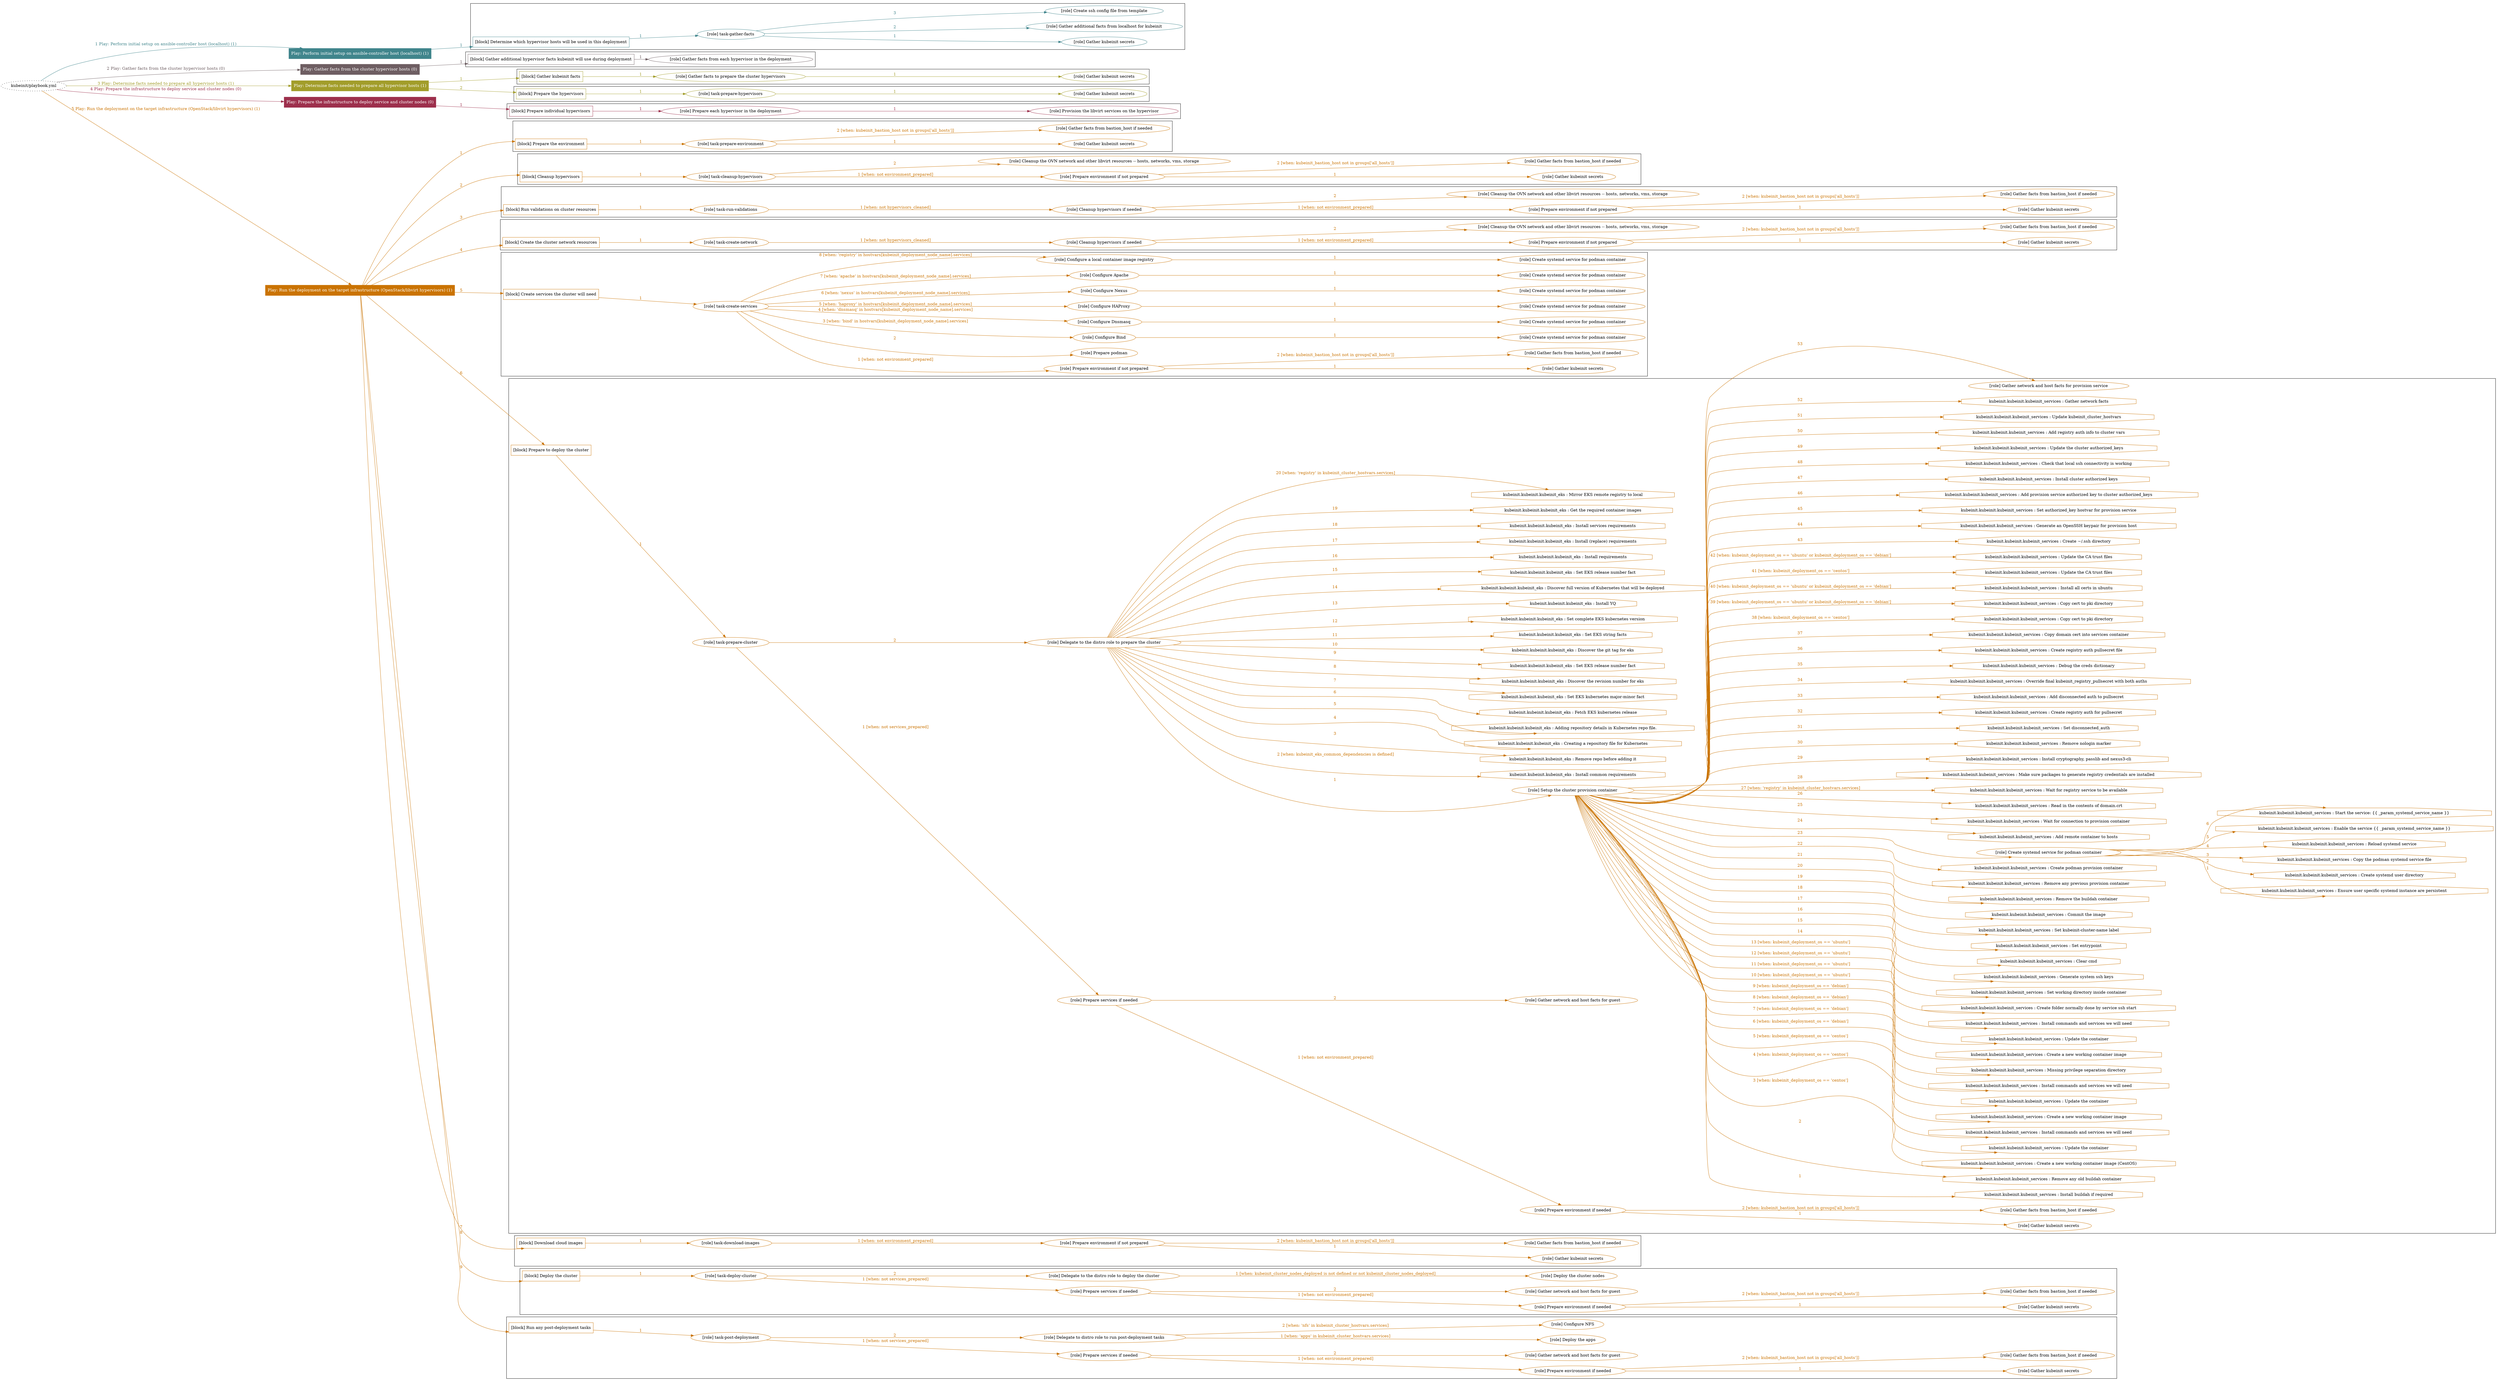 digraph {
	graph [concentrate=true ordering=in rankdir=LR ratio=fill]
	edge [esep=5 sep=10]
	"kubeinit/playbook.yml" [URL="/home/runner/work/kubeinit/kubeinit/kubeinit/playbook.yml" id=playbook_ace4c306 style=dotted]
	"kubeinit/playbook.yml" -> play_66830c9d [label="1 Play: Perform initial setup on ansible-controller host (localhost) (1)" color="#40858c" fontcolor="#40858c" id=edge_play_66830c9d labeltooltip="1 Play: Perform initial setup on ansible-controller host (localhost) (1)" tooltip="1 Play: Perform initial setup on ansible-controller host (localhost) (1)"]
	subgraph "Play: Perform initial setup on ansible-controller host (localhost) (1)" {
		play_66830c9d [label="Play: Perform initial setup on ansible-controller host (localhost) (1)" URL="/home/runner/work/kubeinit/kubeinit/kubeinit/playbook.yml" color="#40858c" fontcolor="#ffffff" id=play_66830c9d shape=box style=filled tooltip=localhost]
		play_66830c9d -> block_66805b1d [label=1 color="#40858c" fontcolor="#40858c" id=edge_block_66805b1d labeltooltip=1 tooltip=1]
		subgraph cluster_block_66805b1d {
			block_66805b1d [label="[block] Determine which hypervisor hosts will be used in this deployment" URL="/home/runner/work/kubeinit/kubeinit/kubeinit/playbook.yml" color="#40858c" id=block_66805b1d labeltooltip="Determine which hypervisor hosts will be used in this deployment" shape=box tooltip="Determine which hypervisor hosts will be used in this deployment"]
			block_66805b1d -> role_e763878a [label="1 " color="#40858c" fontcolor="#40858c" id=edge_role_e763878a labeltooltip="1 " tooltip="1 "]
			subgraph "task-gather-facts" {
				role_e763878a [label="[role] task-gather-facts" URL="/home/runner/work/kubeinit/kubeinit/kubeinit/playbook.yml" color="#40858c" id=role_e763878a tooltip="task-gather-facts"]
				role_e763878a -> role_9300980b [label="1 " color="#40858c" fontcolor="#40858c" id=edge_role_9300980b labeltooltip="1 " tooltip="1 "]
				subgraph "Gather kubeinit secrets" {
					role_9300980b [label="[role] Gather kubeinit secrets" URL="/home/runner/.ansible/collections/ansible_collections/kubeinit/kubeinit/roles/kubeinit_prepare/tasks/build_hypervisors_group.yml" color="#40858c" id=role_9300980b tooltip="Gather kubeinit secrets"]
				}
				role_e763878a -> role_f98a1897 [label="2 " color="#40858c" fontcolor="#40858c" id=edge_role_f98a1897 labeltooltip="2 " tooltip="2 "]
				subgraph "Gather additional facts from localhost for kubeinit" {
					role_f98a1897 [label="[role] Gather additional facts from localhost for kubeinit" URL="/home/runner/.ansible/collections/ansible_collections/kubeinit/kubeinit/roles/kubeinit_prepare/tasks/build_hypervisors_group.yml" color="#40858c" id=role_f98a1897 tooltip="Gather additional facts from localhost for kubeinit"]
				}
				role_e763878a -> role_c3e29974 [label="3 " color="#40858c" fontcolor="#40858c" id=edge_role_c3e29974 labeltooltip="3 " tooltip="3 "]
				subgraph "Create ssh config file from template" {
					role_c3e29974 [label="[role] Create ssh config file from template" URL="/home/runner/.ansible/collections/ansible_collections/kubeinit/kubeinit/roles/kubeinit_prepare/tasks/build_hypervisors_group.yml" color="#40858c" id=role_c3e29974 tooltip="Create ssh config file from template"]
				}
			}
		}
	}
	"kubeinit/playbook.yml" -> play_73afbdfd [label="2 Play: Gather facts from the cluster hypervisor hosts (0)" color="#6e5e62" fontcolor="#6e5e62" id=edge_play_73afbdfd labeltooltip="2 Play: Gather facts from the cluster hypervisor hosts (0)" tooltip="2 Play: Gather facts from the cluster hypervisor hosts (0)"]
	subgraph "Play: Gather facts from the cluster hypervisor hosts (0)" {
		play_73afbdfd [label="Play: Gather facts from the cluster hypervisor hosts (0)" URL="/home/runner/work/kubeinit/kubeinit/kubeinit/playbook.yml" color="#6e5e62" fontcolor="#ffffff" id=play_73afbdfd shape=box style=filled tooltip="Play: Gather facts from the cluster hypervisor hosts (0)"]
		play_73afbdfd -> block_43a7dc9b [label=1 color="#6e5e62" fontcolor="#6e5e62" id=edge_block_43a7dc9b labeltooltip=1 tooltip=1]
		subgraph cluster_block_43a7dc9b {
			block_43a7dc9b [label="[block] Gather additional hypervisor facts kubeinit will use during deployment" URL="/home/runner/work/kubeinit/kubeinit/kubeinit/playbook.yml" color="#6e5e62" id=block_43a7dc9b labeltooltip="Gather additional hypervisor facts kubeinit will use during deployment" shape=box tooltip="Gather additional hypervisor facts kubeinit will use during deployment"]
			block_43a7dc9b -> role_8fae568b [label="1 " color="#6e5e62" fontcolor="#6e5e62" id=edge_role_8fae568b labeltooltip="1 " tooltip="1 "]
			subgraph "Gather facts from each hypervisor in the deployment" {
				role_8fae568b [label="[role] Gather facts from each hypervisor in the deployment" URL="/home/runner/work/kubeinit/kubeinit/kubeinit/playbook.yml" color="#6e5e62" id=role_8fae568b tooltip="Gather facts from each hypervisor in the deployment"]
			}
		}
	}
	"kubeinit/playbook.yml" -> play_7d8e213a [label="3 Play: Determine facts needed to prepare all hypervisor hosts (1)" color="#a29d2a" fontcolor="#a29d2a" id=edge_play_7d8e213a labeltooltip="3 Play: Determine facts needed to prepare all hypervisor hosts (1)" tooltip="3 Play: Determine facts needed to prepare all hypervisor hosts (1)"]
	subgraph "Play: Determine facts needed to prepare all hypervisor hosts (1)" {
		play_7d8e213a [label="Play: Determine facts needed to prepare all hypervisor hosts (1)" URL="/home/runner/work/kubeinit/kubeinit/kubeinit/playbook.yml" color="#a29d2a" fontcolor="#ffffff" id=play_7d8e213a shape=box style=filled tooltip=localhost]
		play_7d8e213a -> block_42a0ae94 [label=1 color="#a29d2a" fontcolor="#a29d2a" id=edge_block_42a0ae94 labeltooltip=1 tooltip=1]
		subgraph cluster_block_42a0ae94 {
			block_42a0ae94 [label="[block] Gather kubeinit facts" URL="/home/runner/work/kubeinit/kubeinit/kubeinit/playbook.yml" color="#a29d2a" id=block_42a0ae94 labeltooltip="Gather kubeinit facts" shape=box tooltip="Gather kubeinit facts"]
			block_42a0ae94 -> role_82705ce6 [label="1 " color="#a29d2a" fontcolor="#a29d2a" id=edge_role_82705ce6 labeltooltip="1 " tooltip="1 "]
			subgraph "Gather facts to prepare the cluster hypervisors" {
				role_82705ce6 [label="[role] Gather facts to prepare the cluster hypervisors" URL="/home/runner/work/kubeinit/kubeinit/kubeinit/playbook.yml" color="#a29d2a" id=role_82705ce6 tooltip="Gather facts to prepare the cluster hypervisors"]
				role_82705ce6 -> role_f315ceb8 [label="1 " color="#a29d2a" fontcolor="#a29d2a" id=edge_role_f315ceb8 labeltooltip="1 " tooltip="1 "]
				subgraph "Gather kubeinit secrets" {
					role_f315ceb8 [label="[role] Gather kubeinit secrets" URL="/home/runner/.ansible/collections/ansible_collections/kubeinit/kubeinit/roles/kubeinit_prepare/tasks/gather_kubeinit_facts.yml" color="#a29d2a" id=role_f315ceb8 tooltip="Gather kubeinit secrets"]
				}
			}
		}
		play_7d8e213a -> block_2b24d1c0 [label=2 color="#a29d2a" fontcolor="#a29d2a" id=edge_block_2b24d1c0 labeltooltip=2 tooltip=2]
		subgraph cluster_block_2b24d1c0 {
			block_2b24d1c0 [label="[block] Prepare the hypervisors" URL="/home/runner/work/kubeinit/kubeinit/kubeinit/playbook.yml" color="#a29d2a" id=block_2b24d1c0 labeltooltip="Prepare the hypervisors" shape=box tooltip="Prepare the hypervisors"]
			block_2b24d1c0 -> role_0dd940ba [label="1 " color="#a29d2a" fontcolor="#a29d2a" id=edge_role_0dd940ba labeltooltip="1 " tooltip="1 "]
			subgraph "task-prepare-hypervisors" {
				role_0dd940ba [label="[role] task-prepare-hypervisors" URL="/home/runner/work/kubeinit/kubeinit/kubeinit/playbook.yml" color="#a29d2a" id=role_0dd940ba tooltip="task-prepare-hypervisors"]
				role_0dd940ba -> role_b67d8030 [label="1 " color="#a29d2a" fontcolor="#a29d2a" id=edge_role_b67d8030 labeltooltip="1 " tooltip="1 "]
				subgraph "Gather kubeinit secrets" {
					role_b67d8030 [label="[role] Gather kubeinit secrets" URL="/home/runner/.ansible/collections/ansible_collections/kubeinit/kubeinit/roles/kubeinit_prepare/tasks/gather_kubeinit_facts.yml" color="#a29d2a" id=role_b67d8030 tooltip="Gather kubeinit secrets"]
				}
			}
		}
	}
	"kubeinit/playbook.yml" -> play_845eb2cb [label="4 Play: Prepare the infrastructure to deploy service and cluster nodes (0)" color="#9d2f4c" fontcolor="#9d2f4c" id=edge_play_845eb2cb labeltooltip="4 Play: Prepare the infrastructure to deploy service and cluster nodes (0)" tooltip="4 Play: Prepare the infrastructure to deploy service and cluster nodes (0)"]
	subgraph "Play: Prepare the infrastructure to deploy service and cluster nodes (0)" {
		play_845eb2cb [label="Play: Prepare the infrastructure to deploy service and cluster nodes (0)" URL="/home/runner/work/kubeinit/kubeinit/kubeinit/playbook.yml" color="#9d2f4c" fontcolor="#ffffff" id=play_845eb2cb shape=box style=filled tooltip="Play: Prepare the infrastructure to deploy service and cluster nodes (0)"]
		play_845eb2cb -> block_821ee29b [label=1 color="#9d2f4c" fontcolor="#9d2f4c" id=edge_block_821ee29b labeltooltip=1 tooltip=1]
		subgraph cluster_block_821ee29b {
			block_821ee29b [label="[block] Prepare individual hypervisors" URL="/home/runner/work/kubeinit/kubeinit/kubeinit/playbook.yml" color="#9d2f4c" id=block_821ee29b labeltooltip="Prepare individual hypervisors" shape=box tooltip="Prepare individual hypervisors"]
			block_821ee29b -> role_945bbdca [label="1 " color="#9d2f4c" fontcolor="#9d2f4c" id=edge_role_945bbdca labeltooltip="1 " tooltip="1 "]
			subgraph "Prepare each hypervisor in the deployment" {
				role_945bbdca [label="[role] Prepare each hypervisor in the deployment" URL="/home/runner/work/kubeinit/kubeinit/kubeinit/playbook.yml" color="#9d2f4c" id=role_945bbdca tooltip="Prepare each hypervisor in the deployment"]
				role_945bbdca -> role_2ce1864e [label="1 " color="#9d2f4c" fontcolor="#9d2f4c" id=edge_role_2ce1864e labeltooltip="1 " tooltip="1 "]
				subgraph "Provision the libvirt services on the hypervisor" {
					role_2ce1864e [label="[role] Provision the libvirt services on the hypervisor" URL="/home/runner/.ansible/collections/ansible_collections/kubeinit/kubeinit/roles/kubeinit_prepare/tasks/prepare_hypervisor.yml" color="#9d2f4c" id=role_2ce1864e tooltip="Provision the libvirt services on the hypervisor"]
				}
			}
		}
	}
	"kubeinit/playbook.yml" -> play_84c27f73 [label="5 Play: Run the deployment on the target infrastructure (OpenStack/libvirt hypervisors) (1)" color="#ca7302" fontcolor="#ca7302" id=edge_play_84c27f73 labeltooltip="5 Play: Run the deployment on the target infrastructure (OpenStack/libvirt hypervisors) (1)" tooltip="5 Play: Run the deployment on the target infrastructure (OpenStack/libvirt hypervisors) (1)"]
	subgraph "Play: Run the deployment on the target infrastructure (OpenStack/libvirt hypervisors) (1)" {
		play_84c27f73 [label="Play: Run the deployment on the target infrastructure (OpenStack/libvirt hypervisors) (1)" URL="/home/runner/work/kubeinit/kubeinit/kubeinit/playbook.yml" color="#ca7302" fontcolor="#ffffff" id=play_84c27f73 shape=box style=filled tooltip=localhost]
		play_84c27f73 -> block_fd1c6f05 [label=1 color="#ca7302" fontcolor="#ca7302" id=edge_block_fd1c6f05 labeltooltip=1 tooltip=1]
		subgraph cluster_block_fd1c6f05 {
			block_fd1c6f05 [label="[block] Prepare the environment" URL="/home/runner/work/kubeinit/kubeinit/kubeinit/playbook.yml" color="#ca7302" id=block_fd1c6f05 labeltooltip="Prepare the environment" shape=box tooltip="Prepare the environment"]
			block_fd1c6f05 -> role_3a617896 [label="1 " color="#ca7302" fontcolor="#ca7302" id=edge_role_3a617896 labeltooltip="1 " tooltip="1 "]
			subgraph "task-prepare-environment" {
				role_3a617896 [label="[role] task-prepare-environment" URL="/home/runner/work/kubeinit/kubeinit/kubeinit/playbook.yml" color="#ca7302" id=role_3a617896 tooltip="task-prepare-environment"]
				role_3a617896 -> role_bbb7f4c9 [label="1 " color="#ca7302" fontcolor="#ca7302" id=edge_role_bbb7f4c9 labeltooltip="1 " tooltip="1 "]
				subgraph "Gather kubeinit secrets" {
					role_bbb7f4c9 [label="[role] Gather kubeinit secrets" URL="/home/runner/.ansible/collections/ansible_collections/kubeinit/kubeinit/roles/kubeinit_prepare/tasks/gather_kubeinit_facts.yml" color="#ca7302" id=role_bbb7f4c9 tooltip="Gather kubeinit secrets"]
				}
				role_3a617896 -> role_fd94952b [label="2 [when: kubeinit_bastion_host not in groups['all_hosts']]" color="#ca7302" fontcolor="#ca7302" id=edge_role_fd94952b labeltooltip="2 [when: kubeinit_bastion_host not in groups['all_hosts']]" tooltip="2 [when: kubeinit_bastion_host not in groups['all_hosts']]"]
				subgraph "Gather facts from bastion_host if needed" {
					role_fd94952b [label="[role] Gather facts from bastion_host if needed" URL="/home/runner/.ansible/collections/ansible_collections/kubeinit/kubeinit/roles/kubeinit_prepare/tasks/main.yml" color="#ca7302" id=role_fd94952b tooltip="Gather facts from bastion_host if needed"]
				}
			}
		}
		play_84c27f73 -> block_546bb02a [label=2 color="#ca7302" fontcolor="#ca7302" id=edge_block_546bb02a labeltooltip=2 tooltip=2]
		subgraph cluster_block_546bb02a {
			block_546bb02a [label="[block] Cleanup hypervisors" URL="/home/runner/work/kubeinit/kubeinit/kubeinit/playbook.yml" color="#ca7302" id=block_546bb02a labeltooltip="Cleanup hypervisors" shape=box tooltip="Cleanup hypervisors"]
			block_546bb02a -> role_9f390614 [label="1 " color="#ca7302" fontcolor="#ca7302" id=edge_role_9f390614 labeltooltip="1 " tooltip="1 "]
			subgraph "task-cleanup-hypervisors" {
				role_9f390614 [label="[role] task-cleanup-hypervisors" URL="/home/runner/work/kubeinit/kubeinit/kubeinit/playbook.yml" color="#ca7302" id=role_9f390614 tooltip="task-cleanup-hypervisors"]
				role_9f390614 -> role_d6ea0d50 [label="1 [when: not environment_prepared]" color="#ca7302" fontcolor="#ca7302" id=edge_role_d6ea0d50 labeltooltip="1 [when: not environment_prepared]" tooltip="1 [when: not environment_prepared]"]
				subgraph "Prepare environment if not prepared" {
					role_d6ea0d50 [label="[role] Prepare environment if not prepared" URL="/home/runner/.ansible/collections/ansible_collections/kubeinit/kubeinit/roles/kubeinit_libvirt/tasks/cleanup_hypervisors.yml" color="#ca7302" id=role_d6ea0d50 tooltip="Prepare environment if not prepared"]
					role_d6ea0d50 -> role_d71e38cf [label="1 " color="#ca7302" fontcolor="#ca7302" id=edge_role_d71e38cf labeltooltip="1 " tooltip="1 "]
					subgraph "Gather kubeinit secrets" {
						role_d71e38cf [label="[role] Gather kubeinit secrets" URL="/home/runner/.ansible/collections/ansible_collections/kubeinit/kubeinit/roles/kubeinit_prepare/tasks/gather_kubeinit_facts.yml" color="#ca7302" id=role_d71e38cf tooltip="Gather kubeinit secrets"]
					}
					role_d6ea0d50 -> role_1ec30b7a [label="2 [when: kubeinit_bastion_host not in groups['all_hosts']]" color="#ca7302" fontcolor="#ca7302" id=edge_role_1ec30b7a labeltooltip="2 [when: kubeinit_bastion_host not in groups['all_hosts']]" tooltip="2 [when: kubeinit_bastion_host not in groups['all_hosts']]"]
					subgraph "Gather facts from bastion_host if needed" {
						role_1ec30b7a [label="[role] Gather facts from bastion_host if needed" URL="/home/runner/.ansible/collections/ansible_collections/kubeinit/kubeinit/roles/kubeinit_prepare/tasks/main.yml" color="#ca7302" id=role_1ec30b7a tooltip="Gather facts from bastion_host if needed"]
					}
				}
				role_9f390614 -> role_ac52896f [label="2 " color="#ca7302" fontcolor="#ca7302" id=edge_role_ac52896f labeltooltip="2 " tooltip="2 "]
				subgraph "Cleanup the OVN network and other libvirt resources -- hosts, networks, vms, storage" {
					role_ac52896f [label="[role] Cleanup the OVN network and other libvirt resources -- hosts, networks, vms, storage" URL="/home/runner/.ansible/collections/ansible_collections/kubeinit/kubeinit/roles/kubeinit_libvirt/tasks/cleanup_hypervisors.yml" color="#ca7302" id=role_ac52896f tooltip="Cleanup the OVN network and other libvirt resources -- hosts, networks, vms, storage"]
				}
			}
		}
		play_84c27f73 -> block_ea5d48b5 [label=3 color="#ca7302" fontcolor="#ca7302" id=edge_block_ea5d48b5 labeltooltip=3 tooltip=3]
		subgraph cluster_block_ea5d48b5 {
			block_ea5d48b5 [label="[block] Run validations on cluster resources" URL="/home/runner/work/kubeinit/kubeinit/kubeinit/playbook.yml" color="#ca7302" id=block_ea5d48b5 labeltooltip="Run validations on cluster resources" shape=box tooltip="Run validations on cluster resources"]
			block_ea5d48b5 -> role_90acab43 [label="1 " color="#ca7302" fontcolor="#ca7302" id=edge_role_90acab43 labeltooltip="1 " tooltip="1 "]
			subgraph "task-run-validations" {
				role_90acab43 [label="[role] task-run-validations" URL="/home/runner/work/kubeinit/kubeinit/kubeinit/playbook.yml" color="#ca7302" id=role_90acab43 tooltip="task-run-validations"]
				role_90acab43 -> role_750e0e8d [label="1 [when: not hypervisors_cleaned]" color="#ca7302" fontcolor="#ca7302" id=edge_role_750e0e8d labeltooltip="1 [when: not hypervisors_cleaned]" tooltip="1 [when: not hypervisors_cleaned]"]
				subgraph "Cleanup hypervisors if needed" {
					role_750e0e8d [label="[role] Cleanup hypervisors if needed" URL="/home/runner/.ansible/collections/ansible_collections/kubeinit/kubeinit/roles/kubeinit_validations/tasks/main.yml" color="#ca7302" id=role_750e0e8d tooltip="Cleanup hypervisors if needed"]
					role_750e0e8d -> role_ae2d1eda [label="1 [when: not environment_prepared]" color="#ca7302" fontcolor="#ca7302" id=edge_role_ae2d1eda labeltooltip="1 [when: not environment_prepared]" tooltip="1 [when: not environment_prepared]"]
					subgraph "Prepare environment if not prepared" {
						role_ae2d1eda [label="[role] Prepare environment if not prepared" URL="/home/runner/.ansible/collections/ansible_collections/kubeinit/kubeinit/roles/kubeinit_libvirt/tasks/cleanup_hypervisors.yml" color="#ca7302" id=role_ae2d1eda tooltip="Prepare environment if not prepared"]
						role_ae2d1eda -> role_62d6fc5c [label="1 " color="#ca7302" fontcolor="#ca7302" id=edge_role_62d6fc5c labeltooltip="1 " tooltip="1 "]
						subgraph "Gather kubeinit secrets" {
							role_62d6fc5c [label="[role] Gather kubeinit secrets" URL="/home/runner/.ansible/collections/ansible_collections/kubeinit/kubeinit/roles/kubeinit_prepare/tasks/gather_kubeinit_facts.yml" color="#ca7302" id=role_62d6fc5c tooltip="Gather kubeinit secrets"]
						}
						role_ae2d1eda -> role_8938514a [label="2 [when: kubeinit_bastion_host not in groups['all_hosts']]" color="#ca7302" fontcolor="#ca7302" id=edge_role_8938514a labeltooltip="2 [when: kubeinit_bastion_host not in groups['all_hosts']]" tooltip="2 [when: kubeinit_bastion_host not in groups['all_hosts']]"]
						subgraph "Gather facts from bastion_host if needed" {
							role_8938514a [label="[role] Gather facts from bastion_host if needed" URL="/home/runner/.ansible/collections/ansible_collections/kubeinit/kubeinit/roles/kubeinit_prepare/tasks/main.yml" color="#ca7302" id=role_8938514a tooltip="Gather facts from bastion_host if needed"]
						}
					}
					role_750e0e8d -> role_e1c14f8c [label="2 " color="#ca7302" fontcolor="#ca7302" id=edge_role_e1c14f8c labeltooltip="2 " tooltip="2 "]
					subgraph "Cleanup the OVN network and other libvirt resources -- hosts, networks, vms, storage" {
						role_e1c14f8c [label="[role] Cleanup the OVN network and other libvirt resources -- hosts, networks, vms, storage" URL="/home/runner/.ansible/collections/ansible_collections/kubeinit/kubeinit/roles/kubeinit_libvirt/tasks/cleanup_hypervisors.yml" color="#ca7302" id=role_e1c14f8c tooltip="Cleanup the OVN network and other libvirt resources -- hosts, networks, vms, storage"]
					}
				}
			}
		}
		play_84c27f73 -> block_95ac0fe6 [label=4 color="#ca7302" fontcolor="#ca7302" id=edge_block_95ac0fe6 labeltooltip=4 tooltip=4]
		subgraph cluster_block_95ac0fe6 {
			block_95ac0fe6 [label="[block] Create the cluster network resources" URL="/home/runner/work/kubeinit/kubeinit/kubeinit/playbook.yml" color="#ca7302" id=block_95ac0fe6 labeltooltip="Create the cluster network resources" shape=box tooltip="Create the cluster network resources"]
			block_95ac0fe6 -> role_3a645e60 [label="1 " color="#ca7302" fontcolor="#ca7302" id=edge_role_3a645e60 labeltooltip="1 " tooltip="1 "]
			subgraph "task-create-network" {
				role_3a645e60 [label="[role] task-create-network" URL="/home/runner/work/kubeinit/kubeinit/kubeinit/playbook.yml" color="#ca7302" id=role_3a645e60 tooltip="task-create-network"]
				role_3a645e60 -> role_39f0eb33 [label="1 [when: not hypervisors_cleaned]" color="#ca7302" fontcolor="#ca7302" id=edge_role_39f0eb33 labeltooltip="1 [when: not hypervisors_cleaned]" tooltip="1 [when: not hypervisors_cleaned]"]
				subgraph "Cleanup hypervisors if needed" {
					role_39f0eb33 [label="[role] Cleanup hypervisors if needed" URL="/home/runner/.ansible/collections/ansible_collections/kubeinit/kubeinit/roles/kubeinit_libvirt/tasks/create_network.yml" color="#ca7302" id=role_39f0eb33 tooltip="Cleanup hypervisors if needed"]
					role_39f0eb33 -> role_f45fe88c [label="1 [when: not environment_prepared]" color="#ca7302" fontcolor="#ca7302" id=edge_role_f45fe88c labeltooltip="1 [when: not environment_prepared]" tooltip="1 [when: not environment_prepared]"]
					subgraph "Prepare environment if not prepared" {
						role_f45fe88c [label="[role] Prepare environment if not prepared" URL="/home/runner/.ansible/collections/ansible_collections/kubeinit/kubeinit/roles/kubeinit_libvirt/tasks/cleanup_hypervisors.yml" color="#ca7302" id=role_f45fe88c tooltip="Prepare environment if not prepared"]
						role_f45fe88c -> role_0e55d4ee [label="1 " color="#ca7302" fontcolor="#ca7302" id=edge_role_0e55d4ee labeltooltip="1 " tooltip="1 "]
						subgraph "Gather kubeinit secrets" {
							role_0e55d4ee [label="[role] Gather kubeinit secrets" URL="/home/runner/.ansible/collections/ansible_collections/kubeinit/kubeinit/roles/kubeinit_prepare/tasks/gather_kubeinit_facts.yml" color="#ca7302" id=role_0e55d4ee tooltip="Gather kubeinit secrets"]
						}
						role_f45fe88c -> role_9dc8eb26 [label="2 [when: kubeinit_bastion_host not in groups['all_hosts']]" color="#ca7302" fontcolor="#ca7302" id=edge_role_9dc8eb26 labeltooltip="2 [when: kubeinit_bastion_host not in groups['all_hosts']]" tooltip="2 [when: kubeinit_bastion_host not in groups['all_hosts']]"]
						subgraph "Gather facts from bastion_host if needed" {
							role_9dc8eb26 [label="[role] Gather facts from bastion_host if needed" URL="/home/runner/.ansible/collections/ansible_collections/kubeinit/kubeinit/roles/kubeinit_prepare/tasks/main.yml" color="#ca7302" id=role_9dc8eb26 tooltip="Gather facts from bastion_host if needed"]
						}
					}
					role_39f0eb33 -> role_cd239867 [label="2 " color="#ca7302" fontcolor="#ca7302" id=edge_role_cd239867 labeltooltip="2 " tooltip="2 "]
					subgraph "Cleanup the OVN network and other libvirt resources -- hosts, networks, vms, storage" {
						role_cd239867 [label="[role] Cleanup the OVN network and other libvirt resources -- hosts, networks, vms, storage" URL="/home/runner/.ansible/collections/ansible_collections/kubeinit/kubeinit/roles/kubeinit_libvirt/tasks/cleanup_hypervisors.yml" color="#ca7302" id=role_cd239867 tooltip="Cleanup the OVN network and other libvirt resources -- hosts, networks, vms, storage"]
					}
				}
			}
		}
		play_84c27f73 -> block_2e8c20b2 [label=5 color="#ca7302" fontcolor="#ca7302" id=edge_block_2e8c20b2 labeltooltip=5 tooltip=5]
		subgraph cluster_block_2e8c20b2 {
			block_2e8c20b2 [label="[block] Create services the cluster will need" URL="/home/runner/work/kubeinit/kubeinit/kubeinit/playbook.yml" color="#ca7302" id=block_2e8c20b2 labeltooltip="Create services the cluster will need" shape=box tooltip="Create services the cluster will need"]
			block_2e8c20b2 -> role_0801149f [label="1 " color="#ca7302" fontcolor="#ca7302" id=edge_role_0801149f labeltooltip="1 " tooltip="1 "]
			subgraph "task-create-services" {
				role_0801149f [label="[role] task-create-services" URL="/home/runner/work/kubeinit/kubeinit/kubeinit/playbook.yml" color="#ca7302" id=role_0801149f tooltip="task-create-services"]
				role_0801149f -> role_5380902f [label="1 [when: not environment_prepared]" color="#ca7302" fontcolor="#ca7302" id=edge_role_5380902f labeltooltip="1 [when: not environment_prepared]" tooltip="1 [when: not environment_prepared]"]
				subgraph "Prepare environment if not prepared" {
					role_5380902f [label="[role] Prepare environment if not prepared" URL="/home/runner/.ansible/collections/ansible_collections/kubeinit/kubeinit/roles/kubeinit_services/tasks/main.yml" color="#ca7302" id=role_5380902f tooltip="Prepare environment if not prepared"]
					role_5380902f -> role_7749440b [label="1 " color="#ca7302" fontcolor="#ca7302" id=edge_role_7749440b labeltooltip="1 " tooltip="1 "]
					subgraph "Gather kubeinit secrets" {
						role_7749440b [label="[role] Gather kubeinit secrets" URL="/home/runner/.ansible/collections/ansible_collections/kubeinit/kubeinit/roles/kubeinit_prepare/tasks/gather_kubeinit_facts.yml" color="#ca7302" id=role_7749440b tooltip="Gather kubeinit secrets"]
					}
					role_5380902f -> role_f92640d0 [label="2 [when: kubeinit_bastion_host not in groups['all_hosts']]" color="#ca7302" fontcolor="#ca7302" id=edge_role_f92640d0 labeltooltip="2 [when: kubeinit_bastion_host not in groups['all_hosts']]" tooltip="2 [when: kubeinit_bastion_host not in groups['all_hosts']]"]
					subgraph "Gather facts from bastion_host if needed" {
						role_f92640d0 [label="[role] Gather facts from bastion_host if needed" URL="/home/runner/.ansible/collections/ansible_collections/kubeinit/kubeinit/roles/kubeinit_prepare/tasks/main.yml" color="#ca7302" id=role_f92640d0 tooltip="Gather facts from bastion_host if needed"]
					}
				}
				role_0801149f -> role_afca4e67 [label="2 " color="#ca7302" fontcolor="#ca7302" id=edge_role_afca4e67 labeltooltip="2 " tooltip="2 "]
				subgraph "Prepare podman" {
					role_afca4e67 [label="[role] Prepare podman" URL="/home/runner/.ansible/collections/ansible_collections/kubeinit/kubeinit/roles/kubeinit_services/tasks/00_create_service_pod.yml" color="#ca7302" id=role_afca4e67 tooltip="Prepare podman"]
				}
				role_0801149f -> role_3ff37faf [label="3 [when: 'bind' in hostvars[kubeinit_deployment_node_name].services]" color="#ca7302" fontcolor="#ca7302" id=edge_role_3ff37faf labeltooltip="3 [when: 'bind' in hostvars[kubeinit_deployment_node_name].services]" tooltip="3 [when: 'bind' in hostvars[kubeinit_deployment_node_name].services]"]
				subgraph "Configure Bind" {
					role_3ff37faf [label="[role] Configure Bind" URL="/home/runner/.ansible/collections/ansible_collections/kubeinit/kubeinit/roles/kubeinit_services/tasks/start_services_containers.yml" color="#ca7302" id=role_3ff37faf tooltip="Configure Bind"]
					role_3ff37faf -> role_c864c6b8 [label="1 " color="#ca7302" fontcolor="#ca7302" id=edge_role_c864c6b8 labeltooltip="1 " tooltip="1 "]
					subgraph "Create systemd service for podman container" {
						role_c864c6b8 [label="[role] Create systemd service for podman container" URL="/home/runner/.ansible/collections/ansible_collections/kubeinit/kubeinit/roles/kubeinit_bind/tasks/main.yml" color="#ca7302" id=role_c864c6b8 tooltip="Create systemd service for podman container"]
					}
				}
				role_0801149f -> role_da007b55 [label="4 [when: 'dnsmasq' in hostvars[kubeinit_deployment_node_name].services]" color="#ca7302" fontcolor="#ca7302" id=edge_role_da007b55 labeltooltip="4 [when: 'dnsmasq' in hostvars[kubeinit_deployment_node_name].services]" tooltip="4 [when: 'dnsmasq' in hostvars[kubeinit_deployment_node_name].services]"]
				subgraph "Configure Dnsmasq" {
					role_da007b55 [label="[role] Configure Dnsmasq" URL="/home/runner/.ansible/collections/ansible_collections/kubeinit/kubeinit/roles/kubeinit_services/tasks/start_services_containers.yml" color="#ca7302" id=role_da007b55 tooltip="Configure Dnsmasq"]
					role_da007b55 -> role_99808fc8 [label="1 " color="#ca7302" fontcolor="#ca7302" id=edge_role_99808fc8 labeltooltip="1 " tooltip="1 "]
					subgraph "Create systemd service for podman container" {
						role_99808fc8 [label="[role] Create systemd service for podman container" URL="/home/runner/.ansible/collections/ansible_collections/kubeinit/kubeinit/roles/kubeinit_dnsmasq/tasks/main.yml" color="#ca7302" id=role_99808fc8 tooltip="Create systemd service for podman container"]
					}
				}
				role_0801149f -> role_29cca9eb [label="5 [when: 'haproxy' in hostvars[kubeinit_deployment_node_name].services]" color="#ca7302" fontcolor="#ca7302" id=edge_role_29cca9eb labeltooltip="5 [when: 'haproxy' in hostvars[kubeinit_deployment_node_name].services]" tooltip="5 [when: 'haproxy' in hostvars[kubeinit_deployment_node_name].services]"]
				subgraph "Configure HAProxy" {
					role_29cca9eb [label="[role] Configure HAProxy" URL="/home/runner/.ansible/collections/ansible_collections/kubeinit/kubeinit/roles/kubeinit_services/tasks/start_services_containers.yml" color="#ca7302" id=role_29cca9eb tooltip="Configure HAProxy"]
					role_29cca9eb -> role_bbca49eb [label="1 " color="#ca7302" fontcolor="#ca7302" id=edge_role_bbca49eb labeltooltip="1 " tooltip="1 "]
					subgraph "Create systemd service for podman container" {
						role_bbca49eb [label="[role] Create systemd service for podman container" URL="/home/runner/.ansible/collections/ansible_collections/kubeinit/kubeinit/roles/kubeinit_haproxy/tasks/main.yml" color="#ca7302" id=role_bbca49eb tooltip="Create systemd service for podman container"]
					}
				}
				role_0801149f -> role_183b96fb [label="6 [when: 'nexus' in hostvars[kubeinit_deployment_node_name].services]" color="#ca7302" fontcolor="#ca7302" id=edge_role_183b96fb labeltooltip="6 [when: 'nexus' in hostvars[kubeinit_deployment_node_name].services]" tooltip="6 [when: 'nexus' in hostvars[kubeinit_deployment_node_name].services]"]
				subgraph "Configure Nexus" {
					role_183b96fb [label="[role] Configure Nexus" URL="/home/runner/.ansible/collections/ansible_collections/kubeinit/kubeinit/roles/kubeinit_services/tasks/start_services_containers.yml" color="#ca7302" id=role_183b96fb tooltip="Configure Nexus"]
					role_183b96fb -> role_7434477a [label="1 " color="#ca7302" fontcolor="#ca7302" id=edge_role_7434477a labeltooltip="1 " tooltip="1 "]
					subgraph "Create systemd service for podman container" {
						role_7434477a [label="[role] Create systemd service for podman container" URL="/home/runner/.ansible/collections/ansible_collections/kubeinit/kubeinit/roles/kubeinit_nexus/tasks/main.yml" color="#ca7302" id=role_7434477a tooltip="Create systemd service for podman container"]
					}
				}
				role_0801149f -> role_9694f7fd [label="7 [when: 'apache' in hostvars[kubeinit_deployment_node_name].services]" color="#ca7302" fontcolor="#ca7302" id=edge_role_9694f7fd labeltooltip="7 [when: 'apache' in hostvars[kubeinit_deployment_node_name].services]" tooltip="7 [when: 'apache' in hostvars[kubeinit_deployment_node_name].services]"]
				subgraph "Configure Apache" {
					role_9694f7fd [label="[role] Configure Apache" URL="/home/runner/.ansible/collections/ansible_collections/kubeinit/kubeinit/roles/kubeinit_services/tasks/start_services_containers.yml" color="#ca7302" id=role_9694f7fd tooltip="Configure Apache"]
					role_9694f7fd -> role_7f0d21b2 [label="1 " color="#ca7302" fontcolor="#ca7302" id=edge_role_7f0d21b2 labeltooltip="1 " tooltip="1 "]
					subgraph "Create systemd service for podman container" {
						role_7f0d21b2 [label="[role] Create systemd service for podman container" URL="/home/runner/.ansible/collections/ansible_collections/kubeinit/kubeinit/roles/kubeinit_apache/tasks/main.yml" color="#ca7302" id=role_7f0d21b2 tooltip="Create systemd service for podman container"]
					}
				}
				role_0801149f -> role_8f560c5f [label="8 [when: 'registry' in hostvars[kubeinit_deployment_node_name].services]" color="#ca7302" fontcolor="#ca7302" id=edge_role_8f560c5f labeltooltip="8 [when: 'registry' in hostvars[kubeinit_deployment_node_name].services]" tooltip="8 [when: 'registry' in hostvars[kubeinit_deployment_node_name].services]"]
				subgraph "Configure a local container image registry" {
					role_8f560c5f [label="[role] Configure a local container image registry" URL="/home/runner/.ansible/collections/ansible_collections/kubeinit/kubeinit/roles/kubeinit_services/tasks/start_services_containers.yml" color="#ca7302" id=role_8f560c5f tooltip="Configure a local container image registry"]
					role_8f560c5f -> role_00a95a92 [label="1 " color="#ca7302" fontcolor="#ca7302" id=edge_role_00a95a92 labeltooltip="1 " tooltip="1 "]
					subgraph "Create systemd service for podman container" {
						role_00a95a92 [label="[role] Create systemd service for podman container" URL="/home/runner/.ansible/collections/ansible_collections/kubeinit/kubeinit/roles/kubeinit_registry/tasks/main.yml" color="#ca7302" id=role_00a95a92 tooltip="Create systemd service for podman container"]
					}
				}
			}
		}
		play_84c27f73 -> block_3c604737 [label=6 color="#ca7302" fontcolor="#ca7302" id=edge_block_3c604737 labeltooltip=6 tooltip=6]
		subgraph cluster_block_3c604737 {
			block_3c604737 [label="[block] Prepare to deploy the cluster" URL="/home/runner/work/kubeinit/kubeinit/kubeinit/playbook.yml" color="#ca7302" id=block_3c604737 labeltooltip="Prepare to deploy the cluster" shape=box tooltip="Prepare to deploy the cluster"]
			block_3c604737 -> role_42f01958 [label="1 " color="#ca7302" fontcolor="#ca7302" id=edge_role_42f01958 labeltooltip="1 " tooltip="1 "]
			subgraph "task-prepare-cluster" {
				role_42f01958 [label="[role] task-prepare-cluster" URL="/home/runner/work/kubeinit/kubeinit/kubeinit/playbook.yml" color="#ca7302" id=role_42f01958 tooltip="task-prepare-cluster"]
				role_42f01958 -> role_1c4a7ed1 [label="1 [when: not services_prepared]" color="#ca7302" fontcolor="#ca7302" id=edge_role_1c4a7ed1 labeltooltip="1 [when: not services_prepared]" tooltip="1 [when: not services_prepared]"]
				subgraph "Prepare services if needed" {
					role_1c4a7ed1 [label="[role] Prepare services if needed" URL="/home/runner/.ansible/collections/ansible_collections/kubeinit/kubeinit/roles/kubeinit_prepare/tasks/prepare_cluster.yml" color="#ca7302" id=role_1c4a7ed1 tooltip="Prepare services if needed"]
					role_1c4a7ed1 -> role_fdbf88fb [label="1 [when: not environment_prepared]" color="#ca7302" fontcolor="#ca7302" id=edge_role_fdbf88fb labeltooltip="1 [when: not environment_prepared]" tooltip="1 [when: not environment_prepared]"]
					subgraph "Prepare environment if needed" {
						role_fdbf88fb [label="[role] Prepare environment if needed" URL="/home/runner/.ansible/collections/ansible_collections/kubeinit/kubeinit/roles/kubeinit_services/tasks/prepare_services.yml" color="#ca7302" id=role_fdbf88fb tooltip="Prepare environment if needed"]
						role_fdbf88fb -> role_8d1b4d6f [label="1 " color="#ca7302" fontcolor="#ca7302" id=edge_role_8d1b4d6f labeltooltip="1 " tooltip="1 "]
						subgraph "Gather kubeinit secrets" {
							role_8d1b4d6f [label="[role] Gather kubeinit secrets" URL="/home/runner/.ansible/collections/ansible_collections/kubeinit/kubeinit/roles/kubeinit_prepare/tasks/gather_kubeinit_facts.yml" color="#ca7302" id=role_8d1b4d6f tooltip="Gather kubeinit secrets"]
						}
						role_fdbf88fb -> role_e6e2b8a9 [label="2 [when: kubeinit_bastion_host not in groups['all_hosts']]" color="#ca7302" fontcolor="#ca7302" id=edge_role_e6e2b8a9 labeltooltip="2 [when: kubeinit_bastion_host not in groups['all_hosts']]" tooltip="2 [when: kubeinit_bastion_host not in groups['all_hosts']]"]
						subgraph "Gather facts from bastion_host if needed" {
							role_e6e2b8a9 [label="[role] Gather facts from bastion_host if needed" URL="/home/runner/.ansible/collections/ansible_collections/kubeinit/kubeinit/roles/kubeinit_prepare/tasks/main.yml" color="#ca7302" id=role_e6e2b8a9 tooltip="Gather facts from bastion_host if needed"]
						}
					}
					role_1c4a7ed1 -> role_54377f1b [label="2 " color="#ca7302" fontcolor="#ca7302" id=edge_role_54377f1b labeltooltip="2 " tooltip="2 "]
					subgraph "Gather network and host facts for guest" {
						role_54377f1b [label="[role] Gather network and host facts for guest" URL="/home/runner/.ansible/collections/ansible_collections/kubeinit/kubeinit/roles/kubeinit_services/tasks/prepare_services.yml" color="#ca7302" id=role_54377f1b tooltip="Gather network and host facts for guest"]
					}
				}
				role_42f01958 -> role_03c54a86 [label="2 " color="#ca7302" fontcolor="#ca7302" id=edge_role_03c54a86 labeltooltip="2 " tooltip="2 "]
				subgraph "Delegate to the distro role to prepare the cluster" {
					role_03c54a86 [label="[role] Delegate to the distro role to prepare the cluster" URL="/home/runner/.ansible/collections/ansible_collections/kubeinit/kubeinit/roles/kubeinit_prepare/tasks/prepare_cluster.yml" color="#ca7302" id=role_03c54a86 tooltip="Delegate to the distro role to prepare the cluster"]
					role_03c54a86 -> role_3433287a [label="1 " color="#ca7302" fontcolor="#ca7302" id=edge_role_3433287a labeltooltip="1 " tooltip="1 "]
					subgraph "Setup the cluster provision container" {
						role_3433287a [label="[role] Setup the cluster provision container" URL="/home/runner/.ansible/collections/ansible_collections/kubeinit/kubeinit/roles/kubeinit_eks/tasks/prepare_cluster.yml" color="#ca7302" id=role_3433287a tooltip="Setup the cluster provision container"]
						task_5dc4f61c [label="kubeinit.kubeinit.kubeinit_services : Install buildah if required" URL="/home/runner/.ansible/collections/ansible_collections/kubeinit/kubeinit/roles/kubeinit_services/tasks/create_provision_container.yml" color="#ca7302" id=task_5dc4f61c shape=octagon tooltip="kubeinit.kubeinit.kubeinit_services : Install buildah if required"]
						role_3433287a -> task_5dc4f61c [label="1 " color="#ca7302" fontcolor="#ca7302" id=edge_task_5dc4f61c labeltooltip="1 " tooltip="1 "]
						task_640eeec9 [label="kubeinit.kubeinit.kubeinit_services : Remove any old buildah container" URL="/home/runner/.ansible/collections/ansible_collections/kubeinit/kubeinit/roles/kubeinit_services/tasks/create_provision_container.yml" color="#ca7302" id=task_640eeec9 shape=octagon tooltip="kubeinit.kubeinit.kubeinit_services : Remove any old buildah container"]
						role_3433287a -> task_640eeec9 [label="2 " color="#ca7302" fontcolor="#ca7302" id=edge_task_640eeec9 labeltooltip="2 " tooltip="2 "]
						task_ed084843 [label="kubeinit.kubeinit.kubeinit_services : Create a new working container image (CentOS)" URL="/home/runner/.ansible/collections/ansible_collections/kubeinit/kubeinit/roles/kubeinit_services/tasks/create_provision_container.yml" color="#ca7302" id=task_ed084843 shape=octagon tooltip="kubeinit.kubeinit.kubeinit_services : Create a new working container image (CentOS)"]
						role_3433287a -> task_ed084843 [label="3 [when: kubeinit_deployment_os == 'centos']" color="#ca7302" fontcolor="#ca7302" id=edge_task_ed084843 labeltooltip="3 [when: kubeinit_deployment_os == 'centos']" tooltip="3 [when: kubeinit_deployment_os == 'centos']"]
						task_27ea073c [label="kubeinit.kubeinit.kubeinit_services : Update the container" URL="/home/runner/.ansible/collections/ansible_collections/kubeinit/kubeinit/roles/kubeinit_services/tasks/create_provision_container.yml" color="#ca7302" id=task_27ea073c shape=octagon tooltip="kubeinit.kubeinit.kubeinit_services : Update the container"]
						role_3433287a -> task_27ea073c [label="4 [when: kubeinit_deployment_os == 'centos']" color="#ca7302" fontcolor="#ca7302" id=edge_task_27ea073c labeltooltip="4 [when: kubeinit_deployment_os == 'centos']" tooltip="4 [when: kubeinit_deployment_os == 'centos']"]
						task_4dde1d8d [label="kubeinit.kubeinit.kubeinit_services : Install commands and services we will need" URL="/home/runner/.ansible/collections/ansible_collections/kubeinit/kubeinit/roles/kubeinit_services/tasks/create_provision_container.yml" color="#ca7302" id=task_4dde1d8d shape=octagon tooltip="kubeinit.kubeinit.kubeinit_services : Install commands and services we will need"]
						role_3433287a -> task_4dde1d8d [label="5 [when: kubeinit_deployment_os == 'centos']" color="#ca7302" fontcolor="#ca7302" id=edge_task_4dde1d8d labeltooltip="5 [when: kubeinit_deployment_os == 'centos']" tooltip="5 [when: kubeinit_deployment_os == 'centos']"]
						task_eaa31939 [label="kubeinit.kubeinit.kubeinit_services : Create a new working container image" URL="/home/runner/.ansible/collections/ansible_collections/kubeinit/kubeinit/roles/kubeinit_services/tasks/create_provision_container.yml" color="#ca7302" id=task_eaa31939 shape=octagon tooltip="kubeinit.kubeinit.kubeinit_services : Create a new working container image"]
						role_3433287a -> task_eaa31939 [label="6 [when: kubeinit_deployment_os == 'debian']" color="#ca7302" fontcolor="#ca7302" id=edge_task_eaa31939 labeltooltip="6 [when: kubeinit_deployment_os == 'debian']" tooltip="6 [when: kubeinit_deployment_os == 'debian']"]
						task_620dc1a4 [label="kubeinit.kubeinit.kubeinit_services : Update the container" URL="/home/runner/.ansible/collections/ansible_collections/kubeinit/kubeinit/roles/kubeinit_services/tasks/create_provision_container.yml" color="#ca7302" id=task_620dc1a4 shape=octagon tooltip="kubeinit.kubeinit.kubeinit_services : Update the container"]
						role_3433287a -> task_620dc1a4 [label="7 [when: kubeinit_deployment_os == 'debian']" color="#ca7302" fontcolor="#ca7302" id=edge_task_620dc1a4 labeltooltip="7 [when: kubeinit_deployment_os == 'debian']" tooltip="7 [when: kubeinit_deployment_os == 'debian']"]
						task_08f30b2c [label="kubeinit.kubeinit.kubeinit_services : Install commands and services we will need" URL="/home/runner/.ansible/collections/ansible_collections/kubeinit/kubeinit/roles/kubeinit_services/tasks/create_provision_container.yml" color="#ca7302" id=task_08f30b2c shape=octagon tooltip="kubeinit.kubeinit.kubeinit_services : Install commands and services we will need"]
						role_3433287a -> task_08f30b2c [label="8 [when: kubeinit_deployment_os == 'debian']" color="#ca7302" fontcolor="#ca7302" id=edge_task_08f30b2c labeltooltip="8 [when: kubeinit_deployment_os == 'debian']" tooltip="8 [when: kubeinit_deployment_os == 'debian']"]
						task_652aa383 [label="kubeinit.kubeinit.kubeinit_services : Missing privilege separation directory" URL="/home/runner/.ansible/collections/ansible_collections/kubeinit/kubeinit/roles/kubeinit_services/tasks/create_provision_container.yml" color="#ca7302" id=task_652aa383 shape=octagon tooltip="kubeinit.kubeinit.kubeinit_services : Missing privilege separation directory"]
						role_3433287a -> task_652aa383 [label="9 [when: kubeinit_deployment_os == 'debian']" color="#ca7302" fontcolor="#ca7302" id=edge_task_652aa383 labeltooltip="9 [when: kubeinit_deployment_os == 'debian']" tooltip="9 [when: kubeinit_deployment_os == 'debian']"]
						task_3fcbae63 [label="kubeinit.kubeinit.kubeinit_services : Create a new working container image" URL="/home/runner/.ansible/collections/ansible_collections/kubeinit/kubeinit/roles/kubeinit_services/tasks/create_provision_container.yml" color="#ca7302" id=task_3fcbae63 shape=octagon tooltip="kubeinit.kubeinit.kubeinit_services : Create a new working container image"]
						role_3433287a -> task_3fcbae63 [label="10 [when: kubeinit_deployment_os == 'ubuntu']" color="#ca7302" fontcolor="#ca7302" id=edge_task_3fcbae63 labeltooltip="10 [when: kubeinit_deployment_os == 'ubuntu']" tooltip="10 [when: kubeinit_deployment_os == 'ubuntu']"]
						task_ea72348a [label="kubeinit.kubeinit.kubeinit_services : Update the container" URL="/home/runner/.ansible/collections/ansible_collections/kubeinit/kubeinit/roles/kubeinit_services/tasks/create_provision_container.yml" color="#ca7302" id=task_ea72348a shape=octagon tooltip="kubeinit.kubeinit.kubeinit_services : Update the container"]
						role_3433287a -> task_ea72348a [label="11 [when: kubeinit_deployment_os == 'ubuntu']" color="#ca7302" fontcolor="#ca7302" id=edge_task_ea72348a labeltooltip="11 [when: kubeinit_deployment_os == 'ubuntu']" tooltip="11 [when: kubeinit_deployment_os == 'ubuntu']"]
						task_3c13ea45 [label="kubeinit.kubeinit.kubeinit_services : Install commands and services we will need" URL="/home/runner/.ansible/collections/ansible_collections/kubeinit/kubeinit/roles/kubeinit_services/tasks/create_provision_container.yml" color="#ca7302" id=task_3c13ea45 shape=octagon tooltip="kubeinit.kubeinit.kubeinit_services : Install commands and services we will need"]
						role_3433287a -> task_3c13ea45 [label="12 [when: kubeinit_deployment_os == 'ubuntu']" color="#ca7302" fontcolor="#ca7302" id=edge_task_3c13ea45 labeltooltip="12 [when: kubeinit_deployment_os == 'ubuntu']" tooltip="12 [when: kubeinit_deployment_os == 'ubuntu']"]
						task_5d28d1ce [label="kubeinit.kubeinit.kubeinit_services : Create folder normally done by service ssh start" URL="/home/runner/.ansible/collections/ansible_collections/kubeinit/kubeinit/roles/kubeinit_services/tasks/create_provision_container.yml" color="#ca7302" id=task_5d28d1ce shape=octagon tooltip="kubeinit.kubeinit.kubeinit_services : Create folder normally done by service ssh start"]
						role_3433287a -> task_5d28d1ce [label="13 [when: kubeinit_deployment_os == 'ubuntu']" color="#ca7302" fontcolor="#ca7302" id=edge_task_5d28d1ce labeltooltip="13 [when: kubeinit_deployment_os == 'ubuntu']" tooltip="13 [when: kubeinit_deployment_os == 'ubuntu']"]
						task_293d7fa7 [label="kubeinit.kubeinit.kubeinit_services : Set working directory inside container" URL="/home/runner/.ansible/collections/ansible_collections/kubeinit/kubeinit/roles/kubeinit_services/tasks/create_provision_container.yml" color="#ca7302" id=task_293d7fa7 shape=octagon tooltip="kubeinit.kubeinit.kubeinit_services : Set working directory inside container"]
						role_3433287a -> task_293d7fa7 [label="14 " color="#ca7302" fontcolor="#ca7302" id=edge_task_293d7fa7 labeltooltip="14 " tooltip="14 "]
						task_2f3009a4 [label="kubeinit.kubeinit.kubeinit_services : Generate system ssh keys" URL="/home/runner/.ansible/collections/ansible_collections/kubeinit/kubeinit/roles/kubeinit_services/tasks/create_provision_container.yml" color="#ca7302" id=task_2f3009a4 shape=octagon tooltip="kubeinit.kubeinit.kubeinit_services : Generate system ssh keys"]
						role_3433287a -> task_2f3009a4 [label="15 " color="#ca7302" fontcolor="#ca7302" id=edge_task_2f3009a4 labeltooltip="15 " tooltip="15 "]
						task_06df5ce3 [label="kubeinit.kubeinit.kubeinit_services : Clear cmd" URL="/home/runner/.ansible/collections/ansible_collections/kubeinit/kubeinit/roles/kubeinit_services/tasks/create_provision_container.yml" color="#ca7302" id=task_06df5ce3 shape=octagon tooltip="kubeinit.kubeinit.kubeinit_services : Clear cmd"]
						role_3433287a -> task_06df5ce3 [label="16 " color="#ca7302" fontcolor="#ca7302" id=edge_task_06df5ce3 labeltooltip="16 " tooltip="16 "]
						task_eda0dbaf [label="kubeinit.kubeinit.kubeinit_services : Set entrypoint" URL="/home/runner/.ansible/collections/ansible_collections/kubeinit/kubeinit/roles/kubeinit_services/tasks/create_provision_container.yml" color="#ca7302" id=task_eda0dbaf shape=octagon tooltip="kubeinit.kubeinit.kubeinit_services : Set entrypoint"]
						role_3433287a -> task_eda0dbaf [label="17 " color="#ca7302" fontcolor="#ca7302" id=edge_task_eda0dbaf labeltooltip="17 " tooltip="17 "]
						task_728fb62d [label="kubeinit.kubeinit.kubeinit_services : Set kubeinit-cluster-name label" URL="/home/runner/.ansible/collections/ansible_collections/kubeinit/kubeinit/roles/kubeinit_services/tasks/create_provision_container.yml" color="#ca7302" id=task_728fb62d shape=octagon tooltip="kubeinit.kubeinit.kubeinit_services : Set kubeinit-cluster-name label"]
						role_3433287a -> task_728fb62d [label="18 " color="#ca7302" fontcolor="#ca7302" id=edge_task_728fb62d labeltooltip="18 " tooltip="18 "]
						task_421921d2 [label="kubeinit.kubeinit.kubeinit_services : Commit the image" URL="/home/runner/.ansible/collections/ansible_collections/kubeinit/kubeinit/roles/kubeinit_services/tasks/create_provision_container.yml" color="#ca7302" id=task_421921d2 shape=octagon tooltip="kubeinit.kubeinit.kubeinit_services : Commit the image"]
						role_3433287a -> task_421921d2 [label="19 " color="#ca7302" fontcolor="#ca7302" id=edge_task_421921d2 labeltooltip="19 " tooltip="19 "]
						task_023b57d7 [label="kubeinit.kubeinit.kubeinit_services : Remove the buildah container" URL="/home/runner/.ansible/collections/ansible_collections/kubeinit/kubeinit/roles/kubeinit_services/tasks/create_provision_container.yml" color="#ca7302" id=task_023b57d7 shape=octagon tooltip="kubeinit.kubeinit.kubeinit_services : Remove the buildah container"]
						role_3433287a -> task_023b57d7 [label="20 " color="#ca7302" fontcolor="#ca7302" id=edge_task_023b57d7 labeltooltip="20 " tooltip="20 "]
						task_1d77be28 [label="kubeinit.kubeinit.kubeinit_services : Remove any previous provision container" URL="/home/runner/.ansible/collections/ansible_collections/kubeinit/kubeinit/roles/kubeinit_services/tasks/create_provision_container.yml" color="#ca7302" id=task_1d77be28 shape=octagon tooltip="kubeinit.kubeinit.kubeinit_services : Remove any previous provision container"]
						role_3433287a -> task_1d77be28 [label="21 " color="#ca7302" fontcolor="#ca7302" id=edge_task_1d77be28 labeltooltip="21 " tooltip="21 "]
						task_a2539a26 [label="kubeinit.kubeinit.kubeinit_services : Create podman provision container" URL="/home/runner/.ansible/collections/ansible_collections/kubeinit/kubeinit/roles/kubeinit_services/tasks/create_provision_container.yml" color="#ca7302" id=task_a2539a26 shape=octagon tooltip="kubeinit.kubeinit.kubeinit_services : Create podman provision container"]
						role_3433287a -> task_a2539a26 [label="22 " color="#ca7302" fontcolor="#ca7302" id=edge_task_a2539a26 labeltooltip="22 " tooltip="22 "]
						role_3433287a -> role_f7d8076a [label="23 " color="#ca7302" fontcolor="#ca7302" id=edge_role_f7d8076a labeltooltip="23 " tooltip="23 "]
						subgraph "Create systemd service for podman container" {
							role_f7d8076a [label="[role] Create systemd service for podman container" URL="/home/runner/.ansible/collections/ansible_collections/kubeinit/kubeinit/roles/kubeinit_services/tasks/create_provision_container.yml" color="#ca7302" id=role_f7d8076a tooltip="Create systemd service for podman container"]
							task_29e75859 [label="kubeinit.kubeinit.kubeinit_services : Ensure user specific systemd instance are persistent" URL="/home/runner/.ansible/collections/ansible_collections/kubeinit/kubeinit/roles/kubeinit_services/tasks/create_managed_service.yml" color="#ca7302" id=task_29e75859 shape=octagon tooltip="kubeinit.kubeinit.kubeinit_services : Ensure user specific systemd instance are persistent"]
							role_f7d8076a -> task_29e75859 [label="1 " color="#ca7302" fontcolor="#ca7302" id=edge_task_29e75859 labeltooltip="1 " tooltip="1 "]
							task_08ab8ad8 [label="kubeinit.kubeinit.kubeinit_services : Create systemd user directory" URL="/home/runner/.ansible/collections/ansible_collections/kubeinit/kubeinit/roles/kubeinit_services/tasks/create_managed_service.yml" color="#ca7302" id=task_08ab8ad8 shape=octagon tooltip="kubeinit.kubeinit.kubeinit_services : Create systemd user directory"]
							role_f7d8076a -> task_08ab8ad8 [label="2 " color="#ca7302" fontcolor="#ca7302" id=edge_task_08ab8ad8 labeltooltip="2 " tooltip="2 "]
							task_74711be3 [label="kubeinit.kubeinit.kubeinit_services : Copy the podman systemd service file" URL="/home/runner/.ansible/collections/ansible_collections/kubeinit/kubeinit/roles/kubeinit_services/tasks/create_managed_service.yml" color="#ca7302" id=task_74711be3 shape=octagon tooltip="kubeinit.kubeinit.kubeinit_services : Copy the podman systemd service file"]
							role_f7d8076a -> task_74711be3 [label="3 " color="#ca7302" fontcolor="#ca7302" id=edge_task_74711be3 labeltooltip="3 " tooltip="3 "]
							task_d62ead02 [label="kubeinit.kubeinit.kubeinit_services : Reload systemd service" URL="/home/runner/.ansible/collections/ansible_collections/kubeinit/kubeinit/roles/kubeinit_services/tasks/create_managed_service.yml" color="#ca7302" id=task_d62ead02 shape=octagon tooltip="kubeinit.kubeinit.kubeinit_services : Reload systemd service"]
							role_f7d8076a -> task_d62ead02 [label="4 " color="#ca7302" fontcolor="#ca7302" id=edge_task_d62ead02 labeltooltip="4 " tooltip="4 "]
							task_016b1e19 [label="kubeinit.kubeinit.kubeinit_services : Enable the service {{ _param_systemd_service_name }}" URL="/home/runner/.ansible/collections/ansible_collections/kubeinit/kubeinit/roles/kubeinit_services/tasks/create_managed_service.yml" color="#ca7302" id=task_016b1e19 shape=octagon tooltip="kubeinit.kubeinit.kubeinit_services : Enable the service {{ _param_systemd_service_name }}"]
							role_f7d8076a -> task_016b1e19 [label="5 " color="#ca7302" fontcolor="#ca7302" id=edge_task_016b1e19 labeltooltip="5 " tooltip="5 "]
							task_0aa4ec05 [label="kubeinit.kubeinit.kubeinit_services : Start the service: {{ _param_systemd_service_name }}" URL="/home/runner/.ansible/collections/ansible_collections/kubeinit/kubeinit/roles/kubeinit_services/tasks/create_managed_service.yml" color="#ca7302" id=task_0aa4ec05 shape=octagon tooltip="kubeinit.kubeinit.kubeinit_services : Start the service: {{ _param_systemd_service_name }}"]
							role_f7d8076a -> task_0aa4ec05 [label="6 " color="#ca7302" fontcolor="#ca7302" id=edge_task_0aa4ec05 labeltooltip="6 " tooltip="6 "]
						}
						task_f78d544d [label="kubeinit.kubeinit.kubeinit_services : Add remote container to hosts" URL="/home/runner/.ansible/collections/ansible_collections/kubeinit/kubeinit/roles/kubeinit_services/tasks/create_provision_container.yml" color="#ca7302" id=task_f78d544d shape=octagon tooltip="kubeinit.kubeinit.kubeinit_services : Add remote container to hosts"]
						role_3433287a -> task_f78d544d [label="24 " color="#ca7302" fontcolor="#ca7302" id=edge_task_f78d544d labeltooltip="24 " tooltip="24 "]
						task_293d9a65 [label="kubeinit.kubeinit.kubeinit_services : Wait for connection to provision container" URL="/home/runner/.ansible/collections/ansible_collections/kubeinit/kubeinit/roles/kubeinit_services/tasks/create_provision_container.yml" color="#ca7302" id=task_293d9a65 shape=octagon tooltip="kubeinit.kubeinit.kubeinit_services : Wait for connection to provision container"]
						role_3433287a -> task_293d9a65 [label="25 " color="#ca7302" fontcolor="#ca7302" id=edge_task_293d9a65 labeltooltip="25 " tooltip="25 "]
						task_39f6bbea [label="kubeinit.kubeinit.kubeinit_services : Read in the contents of domain.crt" URL="/home/runner/.ansible/collections/ansible_collections/kubeinit/kubeinit/roles/kubeinit_services/tasks/create_provision_container.yml" color="#ca7302" id=task_39f6bbea shape=octagon tooltip="kubeinit.kubeinit.kubeinit_services : Read in the contents of domain.crt"]
						role_3433287a -> task_39f6bbea [label="26 " color="#ca7302" fontcolor="#ca7302" id=edge_task_39f6bbea labeltooltip="26 " tooltip="26 "]
						task_bcce4246 [label="kubeinit.kubeinit.kubeinit_services : Wait for registry service to be available" URL="/home/runner/.ansible/collections/ansible_collections/kubeinit/kubeinit/roles/kubeinit_services/tasks/create_provision_container.yml" color="#ca7302" id=task_bcce4246 shape=octagon tooltip="kubeinit.kubeinit.kubeinit_services : Wait for registry service to be available"]
						role_3433287a -> task_bcce4246 [label="27 [when: 'registry' in kubeinit_cluster_hostvars.services]" color="#ca7302" fontcolor="#ca7302" id=edge_task_bcce4246 labeltooltip="27 [when: 'registry' in kubeinit_cluster_hostvars.services]" tooltip="27 [when: 'registry' in kubeinit_cluster_hostvars.services]"]
						task_741036e7 [label="kubeinit.kubeinit.kubeinit_services : Make sure packages to generate registry credentials are installed" URL="/home/runner/.ansible/collections/ansible_collections/kubeinit/kubeinit/roles/kubeinit_services/tasks/create_provision_container.yml" color="#ca7302" id=task_741036e7 shape=octagon tooltip="kubeinit.kubeinit.kubeinit_services : Make sure packages to generate registry credentials are installed"]
						role_3433287a -> task_741036e7 [label="28 " color="#ca7302" fontcolor="#ca7302" id=edge_task_741036e7 labeltooltip="28 " tooltip="28 "]
						task_52fc0a66 [label="kubeinit.kubeinit.kubeinit_services : Install cryptography, passlib and nexus3-cli" URL="/home/runner/.ansible/collections/ansible_collections/kubeinit/kubeinit/roles/kubeinit_services/tasks/create_provision_container.yml" color="#ca7302" id=task_52fc0a66 shape=octagon tooltip="kubeinit.kubeinit.kubeinit_services : Install cryptography, passlib and nexus3-cli"]
						role_3433287a -> task_52fc0a66 [label="29 " color="#ca7302" fontcolor="#ca7302" id=edge_task_52fc0a66 labeltooltip="29 " tooltip="29 "]
						task_fb7c0c50 [label="kubeinit.kubeinit.kubeinit_services : Remove nologin marker" URL="/home/runner/.ansible/collections/ansible_collections/kubeinit/kubeinit/roles/kubeinit_services/tasks/create_provision_container.yml" color="#ca7302" id=task_fb7c0c50 shape=octagon tooltip="kubeinit.kubeinit.kubeinit_services : Remove nologin marker"]
						role_3433287a -> task_fb7c0c50 [label="30 " color="#ca7302" fontcolor="#ca7302" id=edge_task_fb7c0c50 labeltooltip="30 " tooltip="30 "]
						task_c211fc7b [label="kubeinit.kubeinit.kubeinit_services : Set disconnected_auth" URL="/home/runner/.ansible/collections/ansible_collections/kubeinit/kubeinit/roles/kubeinit_services/tasks/create_provision_container.yml" color="#ca7302" id=task_c211fc7b shape=octagon tooltip="kubeinit.kubeinit.kubeinit_services : Set disconnected_auth"]
						role_3433287a -> task_c211fc7b [label="31 " color="#ca7302" fontcolor="#ca7302" id=edge_task_c211fc7b labeltooltip="31 " tooltip="31 "]
						task_7779dd8d [label="kubeinit.kubeinit.kubeinit_services : Create registry auth for pullsecret" URL="/home/runner/.ansible/collections/ansible_collections/kubeinit/kubeinit/roles/kubeinit_services/tasks/create_provision_container.yml" color="#ca7302" id=task_7779dd8d shape=octagon tooltip="kubeinit.kubeinit.kubeinit_services : Create registry auth for pullsecret"]
						role_3433287a -> task_7779dd8d [label="32 " color="#ca7302" fontcolor="#ca7302" id=edge_task_7779dd8d labeltooltip="32 " tooltip="32 "]
						task_593cb3a0 [label="kubeinit.kubeinit.kubeinit_services : Add disconnected auth to pullsecret" URL="/home/runner/.ansible/collections/ansible_collections/kubeinit/kubeinit/roles/kubeinit_services/tasks/create_provision_container.yml" color="#ca7302" id=task_593cb3a0 shape=octagon tooltip="kubeinit.kubeinit.kubeinit_services : Add disconnected auth to pullsecret"]
						role_3433287a -> task_593cb3a0 [label="33 " color="#ca7302" fontcolor="#ca7302" id=edge_task_593cb3a0 labeltooltip="33 " tooltip="33 "]
						task_fd16cfc1 [label="kubeinit.kubeinit.kubeinit_services : Override final kubeinit_registry_pullsecret with both auths" URL="/home/runner/.ansible/collections/ansible_collections/kubeinit/kubeinit/roles/kubeinit_services/tasks/create_provision_container.yml" color="#ca7302" id=task_fd16cfc1 shape=octagon tooltip="kubeinit.kubeinit.kubeinit_services : Override final kubeinit_registry_pullsecret with both auths"]
						role_3433287a -> task_fd16cfc1 [label="34 " color="#ca7302" fontcolor="#ca7302" id=edge_task_fd16cfc1 labeltooltip="34 " tooltip="34 "]
						task_579c1d76 [label="kubeinit.kubeinit.kubeinit_services : Debug the creds dictionary" URL="/home/runner/.ansible/collections/ansible_collections/kubeinit/kubeinit/roles/kubeinit_services/tasks/create_provision_container.yml" color="#ca7302" id=task_579c1d76 shape=octagon tooltip="kubeinit.kubeinit.kubeinit_services : Debug the creds dictionary"]
						role_3433287a -> task_579c1d76 [label="35 " color="#ca7302" fontcolor="#ca7302" id=edge_task_579c1d76 labeltooltip="35 " tooltip="35 "]
						task_428ef324 [label="kubeinit.kubeinit.kubeinit_services : Create registry auth pullsecret file" URL="/home/runner/.ansible/collections/ansible_collections/kubeinit/kubeinit/roles/kubeinit_services/tasks/create_provision_container.yml" color="#ca7302" id=task_428ef324 shape=octagon tooltip="kubeinit.kubeinit.kubeinit_services : Create registry auth pullsecret file"]
						role_3433287a -> task_428ef324 [label="36 " color="#ca7302" fontcolor="#ca7302" id=edge_task_428ef324 labeltooltip="36 " tooltip="36 "]
						task_4048e528 [label="kubeinit.kubeinit.kubeinit_services : Copy domain cert into services container" URL="/home/runner/.ansible/collections/ansible_collections/kubeinit/kubeinit/roles/kubeinit_services/tasks/create_provision_container.yml" color="#ca7302" id=task_4048e528 shape=octagon tooltip="kubeinit.kubeinit.kubeinit_services : Copy domain cert into services container"]
						role_3433287a -> task_4048e528 [label="37 " color="#ca7302" fontcolor="#ca7302" id=edge_task_4048e528 labeltooltip="37 " tooltip="37 "]
						task_ff39e0c6 [label="kubeinit.kubeinit.kubeinit_services : Copy cert to pki directory" URL="/home/runner/.ansible/collections/ansible_collections/kubeinit/kubeinit/roles/kubeinit_services/tasks/create_provision_container.yml" color="#ca7302" id=task_ff39e0c6 shape=octagon tooltip="kubeinit.kubeinit.kubeinit_services : Copy cert to pki directory"]
						role_3433287a -> task_ff39e0c6 [label="38 [when: kubeinit_deployment_os == 'centos']" color="#ca7302" fontcolor="#ca7302" id=edge_task_ff39e0c6 labeltooltip="38 [when: kubeinit_deployment_os == 'centos']" tooltip="38 [when: kubeinit_deployment_os == 'centos']"]
						task_0c903e67 [label="kubeinit.kubeinit.kubeinit_services : Copy cert to pki directory" URL="/home/runner/.ansible/collections/ansible_collections/kubeinit/kubeinit/roles/kubeinit_services/tasks/create_provision_container.yml" color="#ca7302" id=task_0c903e67 shape=octagon tooltip="kubeinit.kubeinit.kubeinit_services : Copy cert to pki directory"]
						role_3433287a -> task_0c903e67 [label="39 [when: kubeinit_deployment_os == 'ubuntu' or kubeinit_deployment_os == 'debian']" color="#ca7302" fontcolor="#ca7302" id=edge_task_0c903e67 labeltooltip="39 [when: kubeinit_deployment_os == 'ubuntu' or kubeinit_deployment_os == 'debian']" tooltip="39 [when: kubeinit_deployment_os == 'ubuntu' or kubeinit_deployment_os == 'debian']"]
						task_492aa887 [label="kubeinit.kubeinit.kubeinit_services : Install all certs in ubuntu" URL="/home/runner/.ansible/collections/ansible_collections/kubeinit/kubeinit/roles/kubeinit_services/tasks/create_provision_container.yml" color="#ca7302" id=task_492aa887 shape=octagon tooltip="kubeinit.kubeinit.kubeinit_services : Install all certs in ubuntu"]
						role_3433287a -> task_492aa887 [label="40 [when: kubeinit_deployment_os == 'ubuntu' or kubeinit_deployment_os == 'debian']" color="#ca7302" fontcolor="#ca7302" id=edge_task_492aa887 labeltooltip="40 [when: kubeinit_deployment_os == 'ubuntu' or kubeinit_deployment_os == 'debian']" tooltip="40 [when: kubeinit_deployment_os == 'ubuntu' or kubeinit_deployment_os == 'debian']"]
						task_dd27e242 [label="kubeinit.kubeinit.kubeinit_services : Update the CA trust files" URL="/home/runner/.ansible/collections/ansible_collections/kubeinit/kubeinit/roles/kubeinit_services/tasks/create_provision_container.yml" color="#ca7302" id=task_dd27e242 shape=octagon tooltip="kubeinit.kubeinit.kubeinit_services : Update the CA trust files"]
						role_3433287a -> task_dd27e242 [label="41 [when: kubeinit_deployment_os == 'centos']" color="#ca7302" fontcolor="#ca7302" id=edge_task_dd27e242 labeltooltip="41 [when: kubeinit_deployment_os == 'centos']" tooltip="41 [when: kubeinit_deployment_os == 'centos']"]
						task_e97653a7 [label="kubeinit.kubeinit.kubeinit_services : Update the CA trust files" URL="/home/runner/.ansible/collections/ansible_collections/kubeinit/kubeinit/roles/kubeinit_services/tasks/create_provision_container.yml" color="#ca7302" id=task_e97653a7 shape=octagon tooltip="kubeinit.kubeinit.kubeinit_services : Update the CA trust files"]
						role_3433287a -> task_e97653a7 [label="42 [when: kubeinit_deployment_os == 'ubuntu' or kubeinit_deployment_os == 'debian']" color="#ca7302" fontcolor="#ca7302" id=edge_task_e97653a7 labeltooltip="42 [when: kubeinit_deployment_os == 'ubuntu' or kubeinit_deployment_os == 'debian']" tooltip="42 [when: kubeinit_deployment_os == 'ubuntu' or kubeinit_deployment_os == 'debian']"]
						task_c0565fc3 [label="kubeinit.kubeinit.kubeinit_services : Create ~/.ssh directory" URL="/home/runner/.ansible/collections/ansible_collections/kubeinit/kubeinit/roles/kubeinit_services/tasks/create_provision_container.yml" color="#ca7302" id=task_c0565fc3 shape=octagon tooltip="kubeinit.kubeinit.kubeinit_services : Create ~/.ssh directory"]
						role_3433287a -> task_c0565fc3 [label="43 " color="#ca7302" fontcolor="#ca7302" id=edge_task_c0565fc3 labeltooltip="43 " tooltip="43 "]
						task_d7656b56 [label="kubeinit.kubeinit.kubeinit_services : Generate an OpenSSH keypair for provision host" URL="/home/runner/.ansible/collections/ansible_collections/kubeinit/kubeinit/roles/kubeinit_services/tasks/create_provision_container.yml" color="#ca7302" id=task_d7656b56 shape=octagon tooltip="kubeinit.kubeinit.kubeinit_services : Generate an OpenSSH keypair for provision host"]
						role_3433287a -> task_d7656b56 [label="44 " color="#ca7302" fontcolor="#ca7302" id=edge_task_d7656b56 labeltooltip="44 " tooltip="44 "]
						task_22852788 [label="kubeinit.kubeinit.kubeinit_services : Set authorized_key hostvar for provision service" URL="/home/runner/.ansible/collections/ansible_collections/kubeinit/kubeinit/roles/kubeinit_services/tasks/create_provision_container.yml" color="#ca7302" id=task_22852788 shape=octagon tooltip="kubeinit.kubeinit.kubeinit_services : Set authorized_key hostvar for provision service"]
						role_3433287a -> task_22852788 [label="45 " color="#ca7302" fontcolor="#ca7302" id=edge_task_22852788 labeltooltip="45 " tooltip="45 "]
						task_44245425 [label="kubeinit.kubeinit.kubeinit_services : Add provision service authorized key to cluster authorized_keys" URL="/home/runner/.ansible/collections/ansible_collections/kubeinit/kubeinit/roles/kubeinit_services/tasks/create_provision_container.yml" color="#ca7302" id=task_44245425 shape=octagon tooltip="kubeinit.kubeinit.kubeinit_services : Add provision service authorized key to cluster authorized_keys"]
						role_3433287a -> task_44245425 [label="46 " color="#ca7302" fontcolor="#ca7302" id=edge_task_44245425 labeltooltip="46 " tooltip="46 "]
						task_88f4932c [label="kubeinit.kubeinit.kubeinit_services : Install cluster authorized keys" URL="/home/runner/.ansible/collections/ansible_collections/kubeinit/kubeinit/roles/kubeinit_services/tasks/create_provision_container.yml" color="#ca7302" id=task_88f4932c shape=octagon tooltip="kubeinit.kubeinit.kubeinit_services : Install cluster authorized keys"]
						role_3433287a -> task_88f4932c [label="47 " color="#ca7302" fontcolor="#ca7302" id=edge_task_88f4932c labeltooltip="47 " tooltip="47 "]
						task_7c01a2f9 [label="kubeinit.kubeinit.kubeinit_services : Check that local ssh connectivity is working" URL="/home/runner/.ansible/collections/ansible_collections/kubeinit/kubeinit/roles/kubeinit_services/tasks/create_provision_container.yml" color="#ca7302" id=task_7c01a2f9 shape=octagon tooltip="kubeinit.kubeinit.kubeinit_services : Check that local ssh connectivity is working"]
						role_3433287a -> task_7c01a2f9 [label="48 " color="#ca7302" fontcolor="#ca7302" id=edge_task_7c01a2f9 labeltooltip="48 " tooltip="48 "]
						task_538c23c8 [label="kubeinit.kubeinit.kubeinit_services : Update the cluster authorized_keys" URL="/home/runner/.ansible/collections/ansible_collections/kubeinit/kubeinit/roles/kubeinit_services/tasks/create_provision_container.yml" color="#ca7302" id=task_538c23c8 shape=octagon tooltip="kubeinit.kubeinit.kubeinit_services : Update the cluster authorized_keys"]
						role_3433287a -> task_538c23c8 [label="49 " color="#ca7302" fontcolor="#ca7302" id=edge_task_538c23c8 labeltooltip="49 " tooltip="49 "]
						task_32e035ed [label="kubeinit.kubeinit.kubeinit_services : Add registry auth info to cluster vars" URL="/home/runner/.ansible/collections/ansible_collections/kubeinit/kubeinit/roles/kubeinit_services/tasks/create_provision_container.yml" color="#ca7302" id=task_32e035ed shape=octagon tooltip="kubeinit.kubeinit.kubeinit_services : Add registry auth info to cluster vars"]
						role_3433287a -> task_32e035ed [label="50 " color="#ca7302" fontcolor="#ca7302" id=edge_task_32e035ed labeltooltip="50 " tooltip="50 "]
						task_a3a201de [label="kubeinit.kubeinit.kubeinit_services : Update kubeinit_cluster_hostvars" URL="/home/runner/.ansible/collections/ansible_collections/kubeinit/kubeinit/roles/kubeinit_services/tasks/create_provision_container.yml" color="#ca7302" id=task_a3a201de shape=octagon tooltip="kubeinit.kubeinit.kubeinit_services : Update kubeinit_cluster_hostvars"]
						role_3433287a -> task_a3a201de [label="51 " color="#ca7302" fontcolor="#ca7302" id=edge_task_a3a201de labeltooltip="51 " tooltip="51 "]
						task_f5ad6da3 [label="kubeinit.kubeinit.kubeinit_services : Gather network facts" URL="/home/runner/.ansible/collections/ansible_collections/kubeinit/kubeinit/roles/kubeinit_services/tasks/create_provision_container.yml" color="#ca7302" id=task_f5ad6da3 shape=octagon tooltip="kubeinit.kubeinit.kubeinit_services : Gather network facts"]
						role_3433287a -> task_f5ad6da3 [label="52 " color="#ca7302" fontcolor="#ca7302" id=edge_task_f5ad6da3 labeltooltip="52 " tooltip="52 "]
						role_3433287a -> role_70a0af8f [label="53 " color="#ca7302" fontcolor="#ca7302" id=edge_role_70a0af8f labeltooltip="53 " tooltip="53 "]
						subgraph "Gather network and host facts for provision service" {
							role_70a0af8f [label="[role] Gather network and host facts for provision service" URL="/home/runner/.ansible/collections/ansible_collections/kubeinit/kubeinit/roles/kubeinit_services/tasks/create_provision_container.yml" color="#ca7302" id=role_70a0af8f tooltip="Gather network and host facts for provision service"]
						}
					}
					task_45c96357 [label="kubeinit.kubeinit.kubeinit_eks : Install common requirements" URL="/home/runner/.ansible/collections/ansible_collections/kubeinit/kubeinit/roles/kubeinit_eks/tasks/prepare_cluster.yml" color="#ca7302" id=task_45c96357 shape=octagon tooltip="kubeinit.kubeinit.kubeinit_eks : Install common requirements"]
					role_03c54a86 -> task_45c96357 [label="2 [when: kubeinit_eks_common_dependencies is defined]" color="#ca7302" fontcolor="#ca7302" id=edge_task_45c96357 labeltooltip="2 [when: kubeinit_eks_common_dependencies is defined]" tooltip="2 [when: kubeinit_eks_common_dependencies is defined]"]
					task_b7a423a4 [label="kubeinit.kubeinit.kubeinit_eks : Remove repo before adding it" URL="/home/runner/.ansible/collections/ansible_collections/kubeinit/kubeinit/roles/kubeinit_eks/tasks/prepare_cluster.yml" color="#ca7302" id=task_b7a423a4 shape=octagon tooltip="kubeinit.kubeinit.kubeinit_eks : Remove repo before adding it"]
					role_03c54a86 -> task_b7a423a4 [label="3 " color="#ca7302" fontcolor="#ca7302" id=edge_task_b7a423a4 labeltooltip="3 " tooltip="3 "]
					task_1da2480e [label="kubeinit.kubeinit.kubeinit_eks : Creating a repository file for Kubernetes" URL="/home/runner/.ansible/collections/ansible_collections/kubeinit/kubeinit/roles/kubeinit_eks/tasks/prepare_cluster.yml" color="#ca7302" id=task_1da2480e shape=octagon tooltip="kubeinit.kubeinit.kubeinit_eks : Creating a repository file for Kubernetes"]
					role_03c54a86 -> task_1da2480e [label="4 " color="#ca7302" fontcolor="#ca7302" id=edge_task_1da2480e labeltooltip="4 " tooltip="4 "]
					task_ca673f64 [label="kubeinit.kubeinit.kubeinit_eks : Adding repository details in Kubernetes repo file." URL="/home/runner/.ansible/collections/ansible_collections/kubeinit/kubeinit/roles/kubeinit_eks/tasks/prepare_cluster.yml" color="#ca7302" id=task_ca673f64 shape=octagon tooltip="kubeinit.kubeinit.kubeinit_eks : Adding repository details in Kubernetes repo file."]
					role_03c54a86 -> task_ca673f64 [label="5 " color="#ca7302" fontcolor="#ca7302" id=edge_task_ca673f64 labeltooltip="5 " tooltip="5 "]
					task_8b2696e7 [label="kubeinit.kubeinit.kubeinit_eks : Fetch EKS kubernetes release" URL="/home/runner/.ansible/collections/ansible_collections/kubeinit/kubeinit/roles/kubeinit_eks/tasks/prepare_cluster.yml" color="#ca7302" id=task_8b2696e7 shape=octagon tooltip="kubeinit.kubeinit.kubeinit_eks : Fetch EKS kubernetes release"]
					role_03c54a86 -> task_8b2696e7 [label="6 " color="#ca7302" fontcolor="#ca7302" id=edge_task_8b2696e7 labeltooltip="6 " tooltip="6 "]
					task_c42c71b0 [label="kubeinit.kubeinit.kubeinit_eks : Set EKS kubernetes major-minor fact" URL="/home/runner/.ansible/collections/ansible_collections/kubeinit/kubeinit/roles/kubeinit_eks/tasks/prepare_cluster.yml" color="#ca7302" id=task_c42c71b0 shape=octagon tooltip="kubeinit.kubeinit.kubeinit_eks : Set EKS kubernetes major-minor fact"]
					role_03c54a86 -> task_c42c71b0 [label="7 " color="#ca7302" fontcolor="#ca7302" id=edge_task_c42c71b0 labeltooltip="7 " tooltip="7 "]
					task_f824ce49 [label="kubeinit.kubeinit.kubeinit_eks : Discover the revision number for eks" URL="/home/runner/.ansible/collections/ansible_collections/kubeinit/kubeinit/roles/kubeinit_eks/tasks/prepare_cluster.yml" color="#ca7302" id=task_f824ce49 shape=octagon tooltip="kubeinit.kubeinit.kubeinit_eks : Discover the revision number for eks"]
					role_03c54a86 -> task_f824ce49 [label="8 " color="#ca7302" fontcolor="#ca7302" id=edge_task_f824ce49 labeltooltip="8 " tooltip="8 "]
					task_a7bf8573 [label="kubeinit.kubeinit.kubeinit_eks : Set EKS release number fact" URL="/home/runner/.ansible/collections/ansible_collections/kubeinit/kubeinit/roles/kubeinit_eks/tasks/prepare_cluster.yml" color="#ca7302" id=task_a7bf8573 shape=octagon tooltip="kubeinit.kubeinit.kubeinit_eks : Set EKS release number fact"]
					role_03c54a86 -> task_a7bf8573 [label="9 " color="#ca7302" fontcolor="#ca7302" id=edge_task_a7bf8573 labeltooltip="9 " tooltip="9 "]
					task_175dffa1 [label="kubeinit.kubeinit.kubeinit_eks : Discover the git tag for eks" URL="/home/runner/.ansible/collections/ansible_collections/kubeinit/kubeinit/roles/kubeinit_eks/tasks/prepare_cluster.yml" color="#ca7302" id=task_175dffa1 shape=octagon tooltip="kubeinit.kubeinit.kubeinit_eks : Discover the git tag for eks"]
					role_03c54a86 -> task_175dffa1 [label="10 " color="#ca7302" fontcolor="#ca7302" id=edge_task_175dffa1 labeltooltip="10 " tooltip="10 "]
					task_da1753b3 [label="kubeinit.kubeinit.kubeinit_eks : Set EKS string facts" URL="/home/runner/.ansible/collections/ansible_collections/kubeinit/kubeinit/roles/kubeinit_eks/tasks/prepare_cluster.yml" color="#ca7302" id=task_da1753b3 shape=octagon tooltip="kubeinit.kubeinit.kubeinit_eks : Set EKS string facts"]
					role_03c54a86 -> task_da1753b3 [label="11 " color="#ca7302" fontcolor="#ca7302" id=edge_task_da1753b3 labeltooltip="11 " tooltip="11 "]
					task_1dc0e209 [label="kubeinit.kubeinit.kubeinit_eks : Set complete EKS kubernetes version" URL="/home/runner/.ansible/collections/ansible_collections/kubeinit/kubeinit/roles/kubeinit_eks/tasks/prepare_cluster.yml" color="#ca7302" id=task_1dc0e209 shape=octagon tooltip="kubeinit.kubeinit.kubeinit_eks : Set complete EKS kubernetes version"]
					role_03c54a86 -> task_1dc0e209 [label="12 " color="#ca7302" fontcolor="#ca7302" id=edge_task_1dc0e209 labeltooltip="12 " tooltip="12 "]
					task_99d79195 [label="kubeinit.kubeinit.kubeinit_eks : Install YQ" URL="/home/runner/.ansible/collections/ansible_collections/kubeinit/kubeinit/roles/kubeinit_eks/tasks/prepare_cluster.yml" color="#ca7302" id=task_99d79195 shape=octagon tooltip="kubeinit.kubeinit.kubeinit_eks : Install YQ"]
					role_03c54a86 -> task_99d79195 [label="13 " color="#ca7302" fontcolor="#ca7302" id=edge_task_99d79195 labeltooltip="13 " tooltip="13 "]
					task_fac7ac3e [label="kubeinit.kubeinit.kubeinit_eks : Discover full version of Kubernetes that will be deployed" URL="/home/runner/.ansible/collections/ansible_collections/kubeinit/kubeinit/roles/kubeinit_eks/tasks/prepare_cluster.yml" color="#ca7302" id=task_fac7ac3e shape=octagon tooltip="kubeinit.kubeinit.kubeinit_eks : Discover full version of Kubernetes that will be deployed"]
					role_03c54a86 -> task_fac7ac3e [label="14 " color="#ca7302" fontcolor="#ca7302" id=edge_task_fac7ac3e labeltooltip="14 " tooltip="14 "]
					task_f27d295b [label="kubeinit.kubeinit.kubeinit_eks : Set EKS release number fact" URL="/home/runner/.ansible/collections/ansible_collections/kubeinit/kubeinit/roles/kubeinit_eks/tasks/prepare_cluster.yml" color="#ca7302" id=task_f27d295b shape=octagon tooltip="kubeinit.kubeinit.kubeinit_eks : Set EKS release number fact"]
					role_03c54a86 -> task_f27d295b [label="15 " color="#ca7302" fontcolor="#ca7302" id=edge_task_f27d295b labeltooltip="15 " tooltip="15 "]
					task_be80f730 [label="kubeinit.kubeinit.kubeinit_eks : Install requirements" URL="/home/runner/.ansible/collections/ansible_collections/kubeinit/kubeinit/roles/kubeinit_eks/tasks/prepare_cluster.yml" color="#ca7302" id=task_be80f730 shape=octagon tooltip="kubeinit.kubeinit.kubeinit_eks : Install requirements"]
					role_03c54a86 -> task_be80f730 [label="16 " color="#ca7302" fontcolor="#ca7302" id=edge_task_be80f730 labeltooltip="16 " tooltip="16 "]
					task_958f26b9 [label="kubeinit.kubeinit.kubeinit_eks : Install (replace) requirements" URL="/home/runner/.ansible/collections/ansible_collections/kubeinit/kubeinit/roles/kubeinit_eks/tasks/prepare_cluster.yml" color="#ca7302" id=task_958f26b9 shape=octagon tooltip="kubeinit.kubeinit.kubeinit_eks : Install (replace) requirements"]
					role_03c54a86 -> task_958f26b9 [label="17 " color="#ca7302" fontcolor="#ca7302" id=edge_task_958f26b9 labeltooltip="17 " tooltip="17 "]
					task_e2f09a5e [label="kubeinit.kubeinit.kubeinit_eks : Install services requirements" URL="/home/runner/.ansible/collections/ansible_collections/kubeinit/kubeinit/roles/kubeinit_eks/tasks/prepare_cluster.yml" color="#ca7302" id=task_e2f09a5e shape=octagon tooltip="kubeinit.kubeinit.kubeinit_eks : Install services requirements"]
					role_03c54a86 -> task_e2f09a5e [label="18 " color="#ca7302" fontcolor="#ca7302" id=edge_task_e2f09a5e labeltooltip="18 " tooltip="18 "]
					task_ca545446 [label="kubeinit.kubeinit.kubeinit_eks : Get the required container images" URL="/home/runner/.ansible/collections/ansible_collections/kubeinit/kubeinit/roles/kubeinit_eks/tasks/prepare_cluster.yml" color="#ca7302" id=task_ca545446 shape=octagon tooltip="kubeinit.kubeinit.kubeinit_eks : Get the required container images"]
					role_03c54a86 -> task_ca545446 [label="19 " color="#ca7302" fontcolor="#ca7302" id=edge_task_ca545446 labeltooltip="19 " tooltip="19 "]
					task_140c7678 [label="kubeinit.kubeinit.kubeinit_eks : Mirror EKS remote registry to local" URL="/home/runner/.ansible/collections/ansible_collections/kubeinit/kubeinit/roles/kubeinit_eks/tasks/prepare_cluster.yml" color="#ca7302" id=task_140c7678 shape=octagon tooltip="kubeinit.kubeinit.kubeinit_eks : Mirror EKS remote registry to local"]
					role_03c54a86 -> task_140c7678 [label="20 [when: 'registry' in kubeinit_cluster_hostvars.services]" color="#ca7302" fontcolor="#ca7302" id=edge_task_140c7678 labeltooltip="20 [when: 'registry' in kubeinit_cluster_hostvars.services]" tooltip="20 [when: 'registry' in kubeinit_cluster_hostvars.services]"]
				}
			}
		}
		play_84c27f73 -> block_54703b15 [label=7 color="#ca7302" fontcolor="#ca7302" id=edge_block_54703b15 labeltooltip=7 tooltip=7]
		subgraph cluster_block_54703b15 {
			block_54703b15 [label="[block] Download cloud images" URL="/home/runner/work/kubeinit/kubeinit/kubeinit/playbook.yml" color="#ca7302" id=block_54703b15 labeltooltip="Download cloud images" shape=box tooltip="Download cloud images"]
			block_54703b15 -> role_19e356a6 [label="1 " color="#ca7302" fontcolor="#ca7302" id=edge_role_19e356a6 labeltooltip="1 " tooltip="1 "]
			subgraph "task-download-images" {
				role_19e356a6 [label="[role] task-download-images" URL="/home/runner/work/kubeinit/kubeinit/kubeinit/playbook.yml" color="#ca7302" id=role_19e356a6 tooltip="task-download-images"]
				role_19e356a6 -> role_b854c465 [label="1 [when: not environment_prepared]" color="#ca7302" fontcolor="#ca7302" id=edge_role_b854c465 labeltooltip="1 [when: not environment_prepared]" tooltip="1 [when: not environment_prepared]"]
				subgraph "Prepare environment if not prepared" {
					role_b854c465 [label="[role] Prepare environment if not prepared" URL="/home/runner/.ansible/collections/ansible_collections/kubeinit/kubeinit/roles/kubeinit_libvirt/tasks/download_cloud_images.yml" color="#ca7302" id=role_b854c465 tooltip="Prepare environment if not prepared"]
					role_b854c465 -> role_045ac0a6 [label="1 " color="#ca7302" fontcolor="#ca7302" id=edge_role_045ac0a6 labeltooltip="1 " tooltip="1 "]
					subgraph "Gather kubeinit secrets" {
						role_045ac0a6 [label="[role] Gather kubeinit secrets" URL="/home/runner/.ansible/collections/ansible_collections/kubeinit/kubeinit/roles/kubeinit_prepare/tasks/gather_kubeinit_facts.yml" color="#ca7302" id=role_045ac0a6 tooltip="Gather kubeinit secrets"]
					}
					role_b854c465 -> role_0a4ae310 [label="2 [when: kubeinit_bastion_host not in groups['all_hosts']]" color="#ca7302" fontcolor="#ca7302" id=edge_role_0a4ae310 labeltooltip="2 [when: kubeinit_bastion_host not in groups['all_hosts']]" tooltip="2 [when: kubeinit_bastion_host not in groups['all_hosts']]"]
					subgraph "Gather facts from bastion_host if needed" {
						role_0a4ae310 [label="[role] Gather facts from bastion_host if needed" URL="/home/runner/.ansible/collections/ansible_collections/kubeinit/kubeinit/roles/kubeinit_prepare/tasks/main.yml" color="#ca7302" id=role_0a4ae310 tooltip="Gather facts from bastion_host if needed"]
					}
				}
			}
		}
		play_84c27f73 -> block_01ccbd9e [label=8 color="#ca7302" fontcolor="#ca7302" id=edge_block_01ccbd9e labeltooltip=8 tooltip=8]
		subgraph cluster_block_01ccbd9e {
			block_01ccbd9e [label="[block] Deploy the cluster" URL="/home/runner/work/kubeinit/kubeinit/kubeinit/playbook.yml" color="#ca7302" id=block_01ccbd9e labeltooltip="Deploy the cluster" shape=box tooltip="Deploy the cluster"]
			block_01ccbd9e -> role_1e1452fa [label="1 " color="#ca7302" fontcolor="#ca7302" id=edge_role_1e1452fa labeltooltip="1 " tooltip="1 "]
			subgraph "task-deploy-cluster" {
				role_1e1452fa [label="[role] task-deploy-cluster" URL="/home/runner/work/kubeinit/kubeinit/kubeinit/playbook.yml" color="#ca7302" id=role_1e1452fa tooltip="task-deploy-cluster"]
				role_1e1452fa -> role_46918481 [label="1 [when: not services_prepared]" color="#ca7302" fontcolor="#ca7302" id=edge_role_46918481 labeltooltip="1 [when: not services_prepared]" tooltip="1 [when: not services_prepared]"]
				subgraph "Prepare services if needed" {
					role_46918481 [label="[role] Prepare services if needed" URL="/home/runner/.ansible/collections/ansible_collections/kubeinit/kubeinit/roles/kubeinit_prepare/tasks/deploy_cluster.yml" color="#ca7302" id=role_46918481 tooltip="Prepare services if needed"]
					role_46918481 -> role_3ad0ad3a [label="1 [when: not environment_prepared]" color="#ca7302" fontcolor="#ca7302" id=edge_role_3ad0ad3a labeltooltip="1 [when: not environment_prepared]" tooltip="1 [when: not environment_prepared]"]
					subgraph "Prepare environment if needed" {
						role_3ad0ad3a [label="[role] Prepare environment if needed" URL="/home/runner/.ansible/collections/ansible_collections/kubeinit/kubeinit/roles/kubeinit_services/tasks/prepare_services.yml" color="#ca7302" id=role_3ad0ad3a tooltip="Prepare environment if needed"]
						role_3ad0ad3a -> role_c358e6a1 [label="1 " color="#ca7302" fontcolor="#ca7302" id=edge_role_c358e6a1 labeltooltip="1 " tooltip="1 "]
						subgraph "Gather kubeinit secrets" {
							role_c358e6a1 [label="[role] Gather kubeinit secrets" URL="/home/runner/.ansible/collections/ansible_collections/kubeinit/kubeinit/roles/kubeinit_prepare/tasks/gather_kubeinit_facts.yml" color="#ca7302" id=role_c358e6a1 tooltip="Gather kubeinit secrets"]
						}
						role_3ad0ad3a -> role_147222cd [label="2 [when: kubeinit_bastion_host not in groups['all_hosts']]" color="#ca7302" fontcolor="#ca7302" id=edge_role_147222cd labeltooltip="2 [when: kubeinit_bastion_host not in groups['all_hosts']]" tooltip="2 [when: kubeinit_bastion_host not in groups['all_hosts']]"]
						subgraph "Gather facts from bastion_host if needed" {
							role_147222cd [label="[role] Gather facts from bastion_host if needed" URL="/home/runner/.ansible/collections/ansible_collections/kubeinit/kubeinit/roles/kubeinit_prepare/tasks/main.yml" color="#ca7302" id=role_147222cd tooltip="Gather facts from bastion_host if needed"]
						}
					}
					role_46918481 -> role_e3c25f2e [label="2 " color="#ca7302" fontcolor="#ca7302" id=edge_role_e3c25f2e labeltooltip="2 " tooltip="2 "]
					subgraph "Gather network and host facts for guest" {
						role_e3c25f2e [label="[role] Gather network and host facts for guest" URL="/home/runner/.ansible/collections/ansible_collections/kubeinit/kubeinit/roles/kubeinit_services/tasks/prepare_services.yml" color="#ca7302" id=role_e3c25f2e tooltip="Gather network and host facts for guest"]
					}
				}
				role_1e1452fa -> role_08f685ea [label="2 " color="#ca7302" fontcolor="#ca7302" id=edge_role_08f685ea labeltooltip="2 " tooltip="2 "]
				subgraph "Delegate to the distro role to deploy the cluster" {
					role_08f685ea [label="[role] Delegate to the distro role to deploy the cluster" URL="/home/runner/.ansible/collections/ansible_collections/kubeinit/kubeinit/roles/kubeinit_prepare/tasks/deploy_cluster.yml" color="#ca7302" id=role_08f685ea tooltip="Delegate to the distro role to deploy the cluster"]
					role_08f685ea -> role_facc403e [label="1 [when: kubeinit_cluster_nodes_deployed is not defined or not kubeinit_cluster_nodes_deployed]" color="#ca7302" fontcolor="#ca7302" id=edge_role_facc403e labeltooltip="1 [when: kubeinit_cluster_nodes_deployed is not defined or not kubeinit_cluster_nodes_deployed]" tooltip="1 [when: kubeinit_cluster_nodes_deployed is not defined or not kubeinit_cluster_nodes_deployed]"]
					subgraph "Deploy the cluster nodes" {
						role_facc403e [label="[role] Deploy the cluster nodes" URL="/home/runner/.ansible/collections/ansible_collections/kubeinit/kubeinit/roles/kubeinit_eks/tasks/main.yml" color="#ca7302" id=role_facc403e tooltip="Deploy the cluster nodes"]
					}
				}
			}
		}
		play_84c27f73 -> block_aa14af23 [label=9 color="#ca7302" fontcolor="#ca7302" id=edge_block_aa14af23 labeltooltip=9 tooltip=9]
		subgraph cluster_block_aa14af23 {
			block_aa14af23 [label="[block] Run any post-deployment tasks" URL="/home/runner/work/kubeinit/kubeinit/kubeinit/playbook.yml" color="#ca7302" id=block_aa14af23 labeltooltip="Run any post-deployment tasks" shape=box tooltip="Run any post-deployment tasks"]
			block_aa14af23 -> role_668c2f91 [label="1 " color="#ca7302" fontcolor="#ca7302" id=edge_role_668c2f91 labeltooltip="1 " tooltip="1 "]
			subgraph "task-post-deployment" {
				role_668c2f91 [label="[role] task-post-deployment" URL="/home/runner/work/kubeinit/kubeinit/kubeinit/playbook.yml" color="#ca7302" id=role_668c2f91 tooltip="task-post-deployment"]
				role_668c2f91 -> role_844ae2ad [label="1 [when: not services_prepared]" color="#ca7302" fontcolor="#ca7302" id=edge_role_844ae2ad labeltooltip="1 [when: not services_prepared]" tooltip="1 [when: not services_prepared]"]
				subgraph "Prepare services if needed" {
					role_844ae2ad [label="[role] Prepare services if needed" URL="/home/runner/.ansible/collections/ansible_collections/kubeinit/kubeinit/roles/kubeinit_prepare/tasks/post_deployment.yml" color="#ca7302" id=role_844ae2ad tooltip="Prepare services if needed"]
					role_844ae2ad -> role_c5dc0760 [label="1 [when: not environment_prepared]" color="#ca7302" fontcolor="#ca7302" id=edge_role_c5dc0760 labeltooltip="1 [when: not environment_prepared]" tooltip="1 [when: not environment_prepared]"]
					subgraph "Prepare environment if needed" {
						role_c5dc0760 [label="[role] Prepare environment if needed" URL="/home/runner/.ansible/collections/ansible_collections/kubeinit/kubeinit/roles/kubeinit_services/tasks/prepare_services.yml" color="#ca7302" id=role_c5dc0760 tooltip="Prepare environment if needed"]
						role_c5dc0760 -> role_87aa8353 [label="1 " color="#ca7302" fontcolor="#ca7302" id=edge_role_87aa8353 labeltooltip="1 " tooltip="1 "]
						subgraph "Gather kubeinit secrets" {
							role_87aa8353 [label="[role] Gather kubeinit secrets" URL="/home/runner/.ansible/collections/ansible_collections/kubeinit/kubeinit/roles/kubeinit_prepare/tasks/gather_kubeinit_facts.yml" color="#ca7302" id=role_87aa8353 tooltip="Gather kubeinit secrets"]
						}
						role_c5dc0760 -> role_6e4bf105 [label="2 [when: kubeinit_bastion_host not in groups['all_hosts']]" color="#ca7302" fontcolor="#ca7302" id=edge_role_6e4bf105 labeltooltip="2 [when: kubeinit_bastion_host not in groups['all_hosts']]" tooltip="2 [when: kubeinit_bastion_host not in groups['all_hosts']]"]
						subgraph "Gather facts from bastion_host if needed" {
							role_6e4bf105 [label="[role] Gather facts from bastion_host if needed" URL="/home/runner/.ansible/collections/ansible_collections/kubeinit/kubeinit/roles/kubeinit_prepare/tasks/main.yml" color="#ca7302" id=role_6e4bf105 tooltip="Gather facts from bastion_host if needed"]
						}
					}
					role_844ae2ad -> role_49d4168f [label="2 " color="#ca7302" fontcolor="#ca7302" id=edge_role_49d4168f labeltooltip="2 " tooltip="2 "]
					subgraph "Gather network and host facts for guest" {
						role_49d4168f [label="[role] Gather network and host facts for guest" URL="/home/runner/.ansible/collections/ansible_collections/kubeinit/kubeinit/roles/kubeinit_services/tasks/prepare_services.yml" color="#ca7302" id=role_49d4168f tooltip="Gather network and host facts for guest"]
					}
				}
				role_668c2f91 -> role_2b768c39 [label="2 " color="#ca7302" fontcolor="#ca7302" id=edge_role_2b768c39 labeltooltip="2 " tooltip="2 "]
				subgraph "Delegate to distro role to run post-deployment tasks" {
					role_2b768c39 [label="[role] Delegate to distro role to run post-deployment tasks" URL="/home/runner/.ansible/collections/ansible_collections/kubeinit/kubeinit/roles/kubeinit_prepare/tasks/post_deployment.yml" color="#ca7302" id=role_2b768c39 tooltip="Delegate to distro role to run post-deployment tasks"]
					role_2b768c39 -> role_29e18c96 [label="1 [when: 'apps' in kubeinit_cluster_hostvars.services]" color="#ca7302" fontcolor="#ca7302" id=edge_role_29e18c96 labeltooltip="1 [when: 'apps' in kubeinit_cluster_hostvars.services]" tooltip="1 [when: 'apps' in kubeinit_cluster_hostvars.services]"]
					subgraph "Deploy the apps" {
						role_29e18c96 [label="[role] Deploy the apps" URL="/home/runner/.ansible/collections/ansible_collections/kubeinit/kubeinit/roles/kubeinit_eks/tasks/post_deployment_tasks.yml" color="#ca7302" id=role_29e18c96 tooltip="Deploy the apps"]
					}
					role_2b768c39 -> role_8424e4e8 [label="2 [when: 'nfs' in kubeinit_cluster_hostvars.services]" color="#ca7302" fontcolor="#ca7302" id=edge_role_8424e4e8 labeltooltip="2 [when: 'nfs' in kubeinit_cluster_hostvars.services]" tooltip="2 [when: 'nfs' in kubeinit_cluster_hostvars.services]"]
					subgraph "Configure NFS" {
						role_8424e4e8 [label="[role] Configure NFS" URL="/home/runner/.ansible/collections/ansible_collections/kubeinit/kubeinit/roles/kubeinit_eks/tasks/post_deployment_tasks.yml" color="#ca7302" id=role_8424e4e8 tooltip="Configure NFS"]
					}
				}
			}
		}
	}
}
